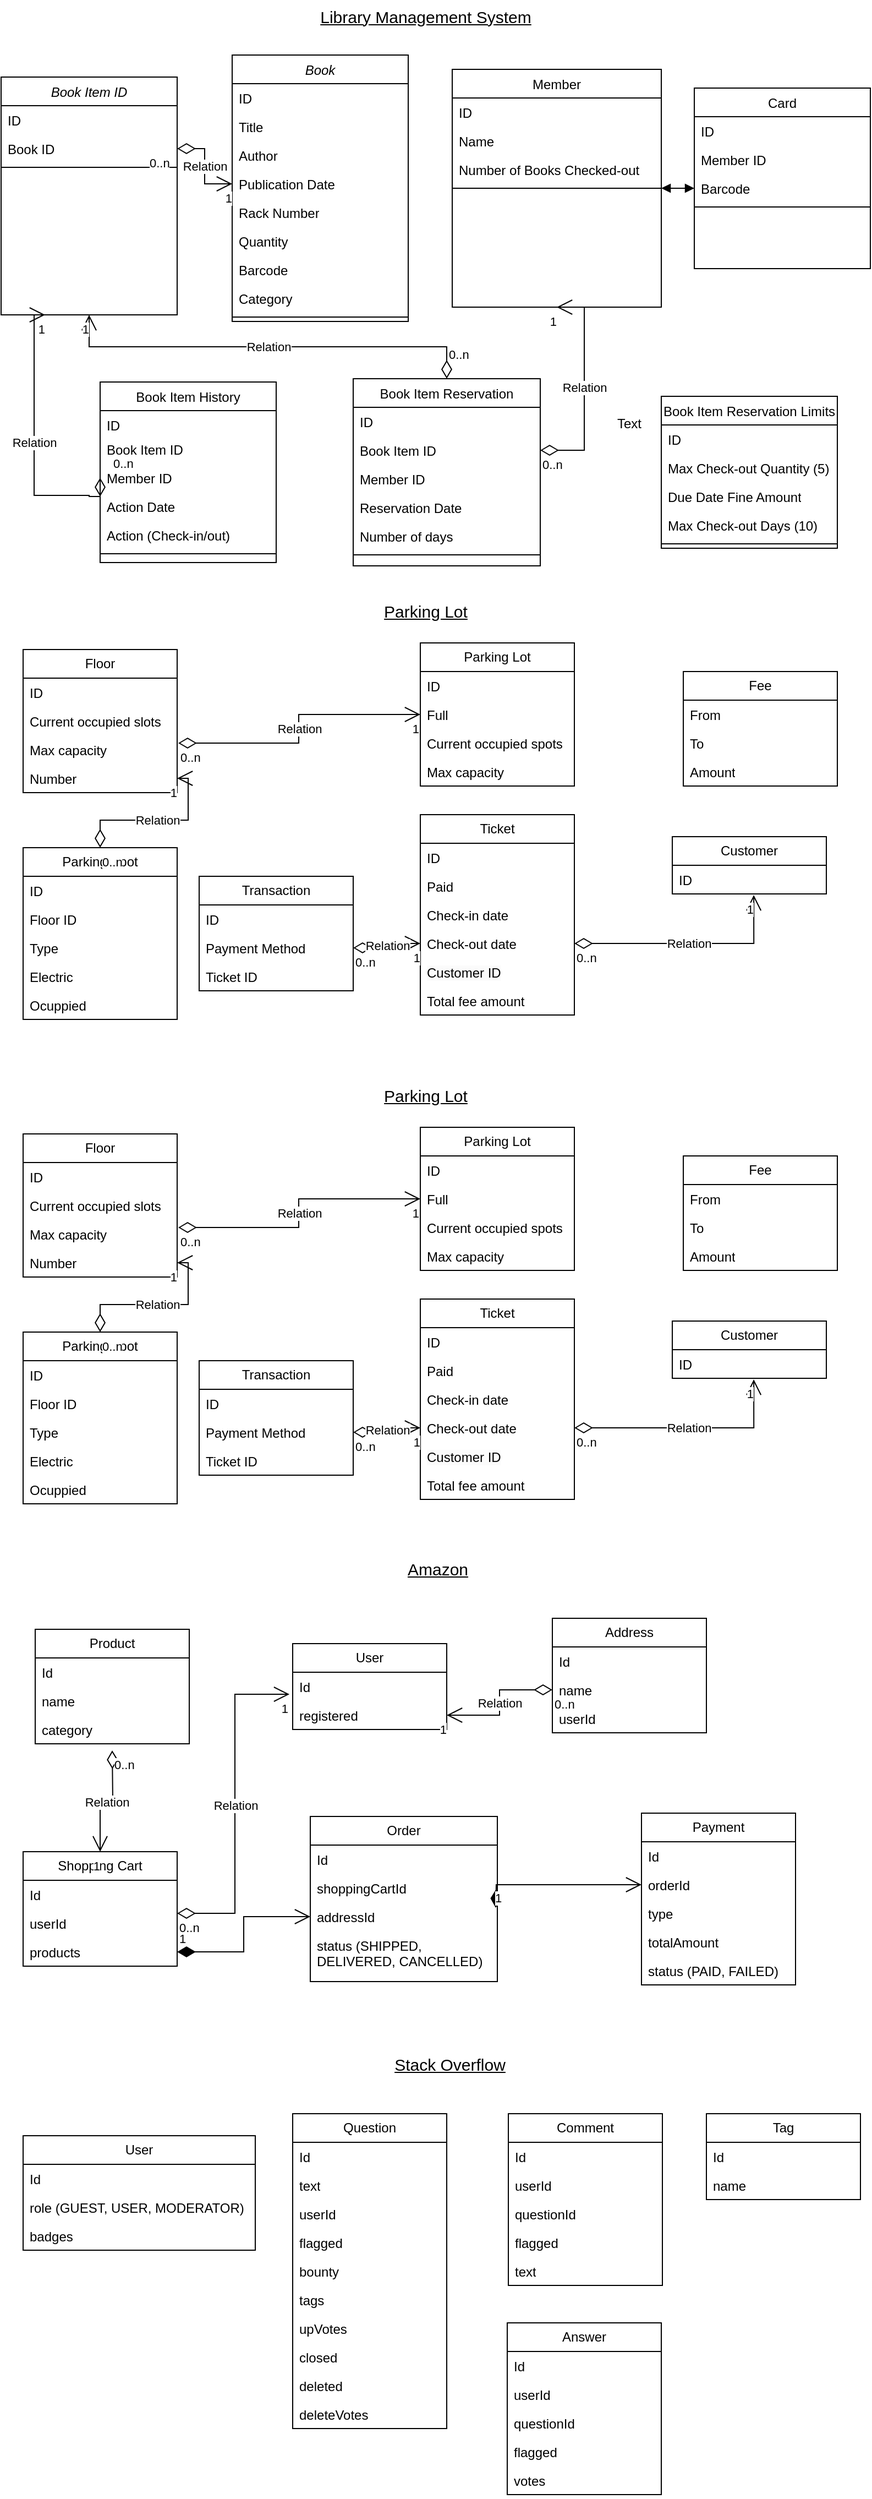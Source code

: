 <mxfile version="22.0.8" type="github">
  <diagram id="C5RBs43oDa-KdzZeNtuy" name="oop2024">
    <mxGraphModel dx="1234" dy="1121" grid="1" gridSize="10" guides="1" tooltips="1" connect="1" arrows="1" fold="1" page="1" pageScale="1" pageWidth="827" pageHeight="1169" math="0" shadow="0">
      <root>
        <mxCell id="WIyWlLk6GJQsqaUBKTNV-0" />
        <mxCell id="WIyWlLk6GJQsqaUBKTNV-1" parent="WIyWlLk6GJQsqaUBKTNV-0" />
        <mxCell id="zkfFHV4jXpPFQw0GAbJ--0" value="Book" style="swimlane;fontStyle=2;align=center;verticalAlign=top;childLayout=stackLayout;horizontal=1;startSize=26;horizontalStack=0;resizeParent=1;resizeLast=0;collapsible=1;marginBottom=0;rounded=0;shadow=0;strokeWidth=1;" parent="WIyWlLk6GJQsqaUBKTNV-1" vertex="1">
          <mxGeometry x="229" y="70" width="160" height="242" as="geometry">
            <mxRectangle x="220" y="120" width="160" height="26" as="alternateBounds" />
          </mxGeometry>
        </mxCell>
        <mxCell id="zkfFHV4jXpPFQw0GAbJ--1" value="ID" style="text;align=left;verticalAlign=top;spacingLeft=4;spacingRight=4;overflow=hidden;rotatable=0;points=[[0,0.5],[1,0.5]];portConstraint=eastwest;" parent="zkfFHV4jXpPFQw0GAbJ--0" vertex="1">
          <mxGeometry y="26" width="160" height="26" as="geometry" />
        </mxCell>
        <mxCell id="zkfFHV4jXpPFQw0GAbJ--2" value="Title" style="text;align=left;verticalAlign=top;spacingLeft=4;spacingRight=4;overflow=hidden;rotatable=0;points=[[0,0.5],[1,0.5]];portConstraint=eastwest;rounded=0;shadow=0;html=0;" parent="zkfFHV4jXpPFQw0GAbJ--0" vertex="1">
          <mxGeometry y="52" width="160" height="26" as="geometry" />
        </mxCell>
        <mxCell id="zkfFHV4jXpPFQw0GAbJ--3" value="Author" style="text;align=left;verticalAlign=top;spacingLeft=4;spacingRight=4;overflow=hidden;rotatable=0;points=[[0,0.5],[1,0.5]];portConstraint=eastwest;rounded=0;shadow=0;html=0;" parent="zkfFHV4jXpPFQw0GAbJ--0" vertex="1">
          <mxGeometry y="78" width="160" height="26" as="geometry" />
        </mxCell>
        <mxCell id="LGSr-dI72gw-elw8Qrqi-5" value="Publication Date" style="text;strokeColor=none;fillColor=none;align=left;verticalAlign=top;spacingLeft=4;spacingRight=4;overflow=hidden;rotatable=0;points=[[0,0.5],[1,0.5]];portConstraint=eastwest;whiteSpace=wrap;html=1;" vertex="1" parent="zkfFHV4jXpPFQw0GAbJ--0">
          <mxGeometry y="104" width="160" height="26" as="geometry" />
        </mxCell>
        <mxCell id="LGSr-dI72gw-elw8Qrqi-6" value="Rack Number" style="text;strokeColor=none;fillColor=none;align=left;verticalAlign=top;spacingLeft=4;spacingRight=4;overflow=hidden;rotatable=0;points=[[0,0.5],[1,0.5]];portConstraint=eastwest;whiteSpace=wrap;html=1;" vertex="1" parent="zkfFHV4jXpPFQw0GAbJ--0">
          <mxGeometry y="130" width="160" height="26" as="geometry" />
        </mxCell>
        <mxCell id="LGSr-dI72gw-elw8Qrqi-38" value="Quantity" style="text;strokeColor=none;fillColor=none;align=left;verticalAlign=top;spacingLeft=4;spacingRight=4;overflow=hidden;rotatable=0;points=[[0,0.5],[1,0.5]];portConstraint=eastwest;whiteSpace=wrap;html=1;" vertex="1" parent="zkfFHV4jXpPFQw0GAbJ--0">
          <mxGeometry y="156" width="160" height="26" as="geometry" />
        </mxCell>
        <mxCell id="LGSr-dI72gw-elw8Qrqi-47" value="Barcode" style="text;strokeColor=none;fillColor=none;align=left;verticalAlign=top;spacingLeft=4;spacingRight=4;overflow=hidden;rotatable=0;points=[[0,0.5],[1,0.5]];portConstraint=eastwest;whiteSpace=wrap;html=1;" vertex="1" parent="zkfFHV4jXpPFQw0GAbJ--0">
          <mxGeometry y="182" width="160" height="26" as="geometry" />
        </mxCell>
        <mxCell id="LGSr-dI72gw-elw8Qrqi-4" value="Category" style="text;strokeColor=none;fillColor=none;align=left;verticalAlign=top;spacingLeft=4;spacingRight=4;overflow=hidden;rotatable=0;points=[[0,0.5],[1,0.5]];portConstraint=eastwest;whiteSpace=wrap;html=1;" vertex="1" parent="zkfFHV4jXpPFQw0GAbJ--0">
          <mxGeometry y="208" width="160" height="26" as="geometry" />
        </mxCell>
        <mxCell id="zkfFHV4jXpPFQw0GAbJ--4" value="" style="line;html=1;strokeWidth=1;align=left;verticalAlign=middle;spacingTop=-1;spacingLeft=3;spacingRight=3;rotatable=0;labelPosition=right;points=[];portConstraint=eastwest;" parent="zkfFHV4jXpPFQw0GAbJ--0" vertex="1">
          <mxGeometry y="234" width="160" height="8" as="geometry" />
        </mxCell>
        <mxCell id="zkfFHV4jXpPFQw0GAbJ--13" value="Book Item Reservation" style="swimlane;fontStyle=0;align=center;verticalAlign=top;childLayout=stackLayout;horizontal=1;startSize=26;horizontalStack=0;resizeParent=1;resizeLast=0;collapsible=1;marginBottom=0;rounded=0;shadow=0;strokeWidth=1;" parent="WIyWlLk6GJQsqaUBKTNV-1" vertex="1">
          <mxGeometry x="339" y="364" width="170" height="170" as="geometry">
            <mxRectangle x="340" y="380" width="170" height="26" as="alternateBounds" />
          </mxGeometry>
        </mxCell>
        <mxCell id="zkfFHV4jXpPFQw0GAbJ--14" value="ID&#xa;" style="text;align=left;verticalAlign=top;spacingLeft=4;spacingRight=4;overflow=hidden;rotatable=0;points=[[0,0.5],[1,0.5]];portConstraint=eastwest;" parent="zkfFHV4jXpPFQw0GAbJ--13" vertex="1">
          <mxGeometry y="26" width="170" height="26" as="geometry" />
        </mxCell>
        <mxCell id="LGSr-dI72gw-elw8Qrqi-36" value="Book Item ID&lt;br&gt;" style="text;strokeColor=none;fillColor=none;align=left;verticalAlign=top;spacingLeft=4;spacingRight=4;overflow=hidden;rotatable=0;points=[[0,0.5],[1,0.5]];portConstraint=eastwest;whiteSpace=wrap;html=1;" vertex="1" parent="zkfFHV4jXpPFQw0GAbJ--13">
          <mxGeometry y="52" width="170" height="26" as="geometry" />
        </mxCell>
        <mxCell id="LGSr-dI72gw-elw8Qrqi-35" value="Member ID" style="text;strokeColor=none;fillColor=none;align=left;verticalAlign=top;spacingLeft=4;spacingRight=4;overflow=hidden;rotatable=0;points=[[0,0.5],[1,0.5]];portConstraint=eastwest;whiteSpace=wrap;html=1;" vertex="1" parent="zkfFHV4jXpPFQw0GAbJ--13">
          <mxGeometry y="78" width="170" height="26" as="geometry" />
        </mxCell>
        <mxCell id="LGSr-dI72gw-elw8Qrqi-73" value="Reservation Date" style="text;strokeColor=none;fillColor=none;align=left;verticalAlign=top;spacingLeft=4;spacingRight=4;overflow=hidden;rotatable=0;points=[[0,0.5],[1,0.5]];portConstraint=eastwest;whiteSpace=wrap;html=1;" vertex="1" parent="zkfFHV4jXpPFQw0GAbJ--13">
          <mxGeometry y="104" width="170" height="26" as="geometry" />
        </mxCell>
        <mxCell id="LGSr-dI72gw-elw8Qrqi-37" value="Number of days" style="text;strokeColor=none;fillColor=none;align=left;verticalAlign=top;spacingLeft=4;spacingRight=4;overflow=hidden;rotatable=0;points=[[0,0.5],[1,0.5]];portConstraint=eastwest;whiteSpace=wrap;html=1;" vertex="1" parent="zkfFHV4jXpPFQw0GAbJ--13">
          <mxGeometry y="130" width="170" height="26" as="geometry" />
        </mxCell>
        <mxCell id="zkfFHV4jXpPFQw0GAbJ--15" value="" style="line;html=1;strokeWidth=1;align=left;verticalAlign=middle;spacingTop=-1;spacingLeft=3;spacingRight=3;rotatable=0;labelPosition=right;points=[];portConstraint=eastwest;" parent="zkfFHV4jXpPFQw0GAbJ--13" vertex="1">
          <mxGeometry y="156" width="170" height="8" as="geometry" />
        </mxCell>
        <mxCell id="zkfFHV4jXpPFQw0GAbJ--17" value="Member" style="swimlane;fontStyle=0;align=center;verticalAlign=top;childLayout=stackLayout;horizontal=1;startSize=26;horizontalStack=0;resizeParent=1;resizeLast=0;collapsible=1;marginBottom=0;rounded=0;shadow=0;strokeWidth=1;" parent="WIyWlLk6GJQsqaUBKTNV-1" vertex="1">
          <mxGeometry x="429" y="83" width="190" height="216" as="geometry">
            <mxRectangle x="550" y="140" width="160" height="26" as="alternateBounds" />
          </mxGeometry>
        </mxCell>
        <mxCell id="zkfFHV4jXpPFQw0GAbJ--18" value="ID" style="text;align=left;verticalAlign=top;spacingLeft=4;spacingRight=4;overflow=hidden;rotatable=0;points=[[0,0.5],[1,0.5]];portConstraint=eastwest;" parent="zkfFHV4jXpPFQw0GAbJ--17" vertex="1">
          <mxGeometry y="26" width="190" height="26" as="geometry" />
        </mxCell>
        <mxCell id="zkfFHV4jXpPFQw0GAbJ--19" value="Name" style="text;align=left;verticalAlign=top;spacingLeft=4;spacingRight=4;overflow=hidden;rotatable=0;points=[[0,0.5],[1,0.5]];portConstraint=eastwest;rounded=0;shadow=0;html=0;" parent="zkfFHV4jXpPFQw0GAbJ--17" vertex="1">
          <mxGeometry y="52" width="190" height="26" as="geometry" />
        </mxCell>
        <mxCell id="LGSr-dI72gw-elw8Qrqi-15" value="Number of Books Checked-out" style="text;strokeColor=none;fillColor=none;align=left;verticalAlign=top;spacingLeft=4;spacingRight=4;overflow=hidden;rotatable=0;points=[[0,0.5],[1,0.5]];portConstraint=eastwest;whiteSpace=wrap;html=1;" vertex="1" parent="zkfFHV4jXpPFQw0GAbJ--17">
          <mxGeometry y="78" width="190" height="26" as="geometry" />
        </mxCell>
        <mxCell id="zkfFHV4jXpPFQw0GAbJ--23" value="" style="line;html=1;strokeWidth=1;align=left;verticalAlign=middle;spacingTop=-1;spacingLeft=3;spacingRight=3;rotatable=0;labelPosition=right;points=[];portConstraint=eastwest;" parent="zkfFHV4jXpPFQw0GAbJ--17" vertex="1">
          <mxGeometry y="104" width="190" height="8" as="geometry" />
        </mxCell>
        <mxCell id="LGSr-dI72gw-elw8Qrqi-9" value="Book Item History" style="swimlane;fontStyle=0;align=center;verticalAlign=top;childLayout=stackLayout;horizontal=1;startSize=26;horizontalStack=0;resizeParent=1;resizeLast=0;collapsible=1;marginBottom=0;rounded=0;shadow=0;strokeWidth=1;" vertex="1" parent="WIyWlLk6GJQsqaUBKTNV-1">
          <mxGeometry x="109" y="367" width="160" height="164" as="geometry">
            <mxRectangle x="340" y="380" width="170" height="26" as="alternateBounds" />
          </mxGeometry>
        </mxCell>
        <mxCell id="LGSr-dI72gw-elw8Qrqi-10" value="ID" style="text;align=left;verticalAlign=top;spacingLeft=4;spacingRight=4;overflow=hidden;rotatable=0;points=[[0,0.5],[1,0.5]];portConstraint=eastwest;" vertex="1" parent="LGSr-dI72gw-elw8Qrqi-9">
          <mxGeometry y="26" width="160" height="22" as="geometry" />
        </mxCell>
        <mxCell id="LGSr-dI72gw-elw8Qrqi-32" value="Book Item ID" style="text;strokeColor=none;fillColor=none;align=left;verticalAlign=top;spacingLeft=4;spacingRight=4;overflow=hidden;rotatable=0;points=[[0,0.5],[1,0.5]];portConstraint=eastwest;whiteSpace=wrap;html=1;" vertex="1" parent="LGSr-dI72gw-elw8Qrqi-9">
          <mxGeometry y="48" width="160" height="26" as="geometry" />
        </mxCell>
        <mxCell id="LGSr-dI72gw-elw8Qrqi-13" value="Member ID" style="text;strokeColor=none;fillColor=none;align=left;verticalAlign=top;spacingLeft=4;spacingRight=4;overflow=hidden;rotatable=0;points=[[0,0.5],[1,0.5]];portConstraint=eastwest;whiteSpace=wrap;html=1;" vertex="1" parent="LGSr-dI72gw-elw8Qrqi-9">
          <mxGeometry y="74" width="160" height="26" as="geometry" />
        </mxCell>
        <mxCell id="LGSr-dI72gw-elw8Qrqi-72" value="Action Date" style="text;strokeColor=none;fillColor=none;align=left;verticalAlign=top;spacingLeft=4;spacingRight=4;overflow=hidden;rotatable=0;points=[[0,0.5],[1,0.5]];portConstraint=eastwest;whiteSpace=wrap;html=1;" vertex="1" parent="LGSr-dI72gw-elw8Qrqi-9">
          <mxGeometry y="100" width="160" height="26" as="geometry" />
        </mxCell>
        <mxCell id="LGSr-dI72gw-elw8Qrqi-12" value="Action (Check-in/out)" style="text;strokeColor=none;fillColor=none;align=left;verticalAlign=top;spacingLeft=4;spacingRight=4;overflow=hidden;rotatable=0;points=[[0,0.5],[1,0.5]];portConstraint=eastwest;whiteSpace=wrap;html=1;" vertex="1" parent="LGSr-dI72gw-elw8Qrqi-9">
          <mxGeometry y="126" width="160" height="26" as="geometry" />
        </mxCell>
        <mxCell id="LGSr-dI72gw-elw8Qrqi-11" value="" style="line;html=1;strokeWidth=1;align=left;verticalAlign=middle;spacingTop=-1;spacingLeft=3;spacingRight=3;rotatable=0;labelPosition=right;points=[];portConstraint=eastwest;" vertex="1" parent="LGSr-dI72gw-elw8Qrqi-9">
          <mxGeometry y="152" width="160" height="8" as="geometry" />
        </mxCell>
        <mxCell id="LGSr-dI72gw-elw8Qrqi-17" value="Book Item Reservation Limits" style="swimlane;fontStyle=0;align=center;verticalAlign=top;childLayout=stackLayout;horizontal=1;startSize=26;horizontalStack=0;resizeParent=1;resizeLast=0;collapsible=1;marginBottom=0;rounded=0;shadow=0;strokeWidth=1;" vertex="1" parent="WIyWlLk6GJQsqaUBKTNV-1">
          <mxGeometry x="619" y="380" width="160" height="138" as="geometry">
            <mxRectangle x="340" y="380" width="170" height="26" as="alternateBounds" />
          </mxGeometry>
        </mxCell>
        <mxCell id="LGSr-dI72gw-elw8Qrqi-18" value="ID" style="text;align=left;verticalAlign=top;spacingLeft=4;spacingRight=4;overflow=hidden;rotatable=0;points=[[0,0.5],[1,0.5]];portConstraint=eastwest;" vertex="1" parent="LGSr-dI72gw-elw8Qrqi-17">
          <mxGeometry y="26" width="160" height="26" as="geometry" />
        </mxCell>
        <mxCell id="LGSr-dI72gw-elw8Qrqi-19" value="Max Check-out Quantity (5)" style="text;strokeColor=none;fillColor=none;align=left;verticalAlign=top;spacingLeft=4;spacingRight=4;overflow=hidden;rotatable=0;points=[[0,0.5],[1,0.5]];portConstraint=eastwest;whiteSpace=wrap;html=1;" vertex="1" parent="LGSr-dI72gw-elw8Qrqi-17">
          <mxGeometry y="52" width="160" height="26" as="geometry" />
        </mxCell>
        <mxCell id="LGSr-dI72gw-elw8Qrqi-34" value="Due Date Fine Amount" style="text;strokeColor=none;fillColor=none;align=left;verticalAlign=top;spacingLeft=4;spacingRight=4;overflow=hidden;rotatable=0;points=[[0,0.5],[1,0.5]];portConstraint=eastwest;whiteSpace=wrap;html=1;" vertex="1" parent="LGSr-dI72gw-elw8Qrqi-17">
          <mxGeometry y="78" width="160" height="26" as="geometry" />
        </mxCell>
        <mxCell id="LGSr-dI72gw-elw8Qrqi-20" value="Max Check-out Days (10)" style="text;strokeColor=none;fillColor=none;align=left;verticalAlign=top;spacingLeft=4;spacingRight=4;overflow=hidden;rotatable=0;points=[[0,0.5],[1,0.5]];portConstraint=eastwest;whiteSpace=wrap;html=1;" vertex="1" parent="LGSr-dI72gw-elw8Qrqi-17">
          <mxGeometry y="104" width="160" height="26" as="geometry" />
        </mxCell>
        <mxCell id="LGSr-dI72gw-elw8Qrqi-22" value="" style="line;html=1;strokeWidth=1;align=left;verticalAlign=middle;spacingTop=-1;spacingLeft=3;spacingRight=3;rotatable=0;labelPosition=right;points=[];portConstraint=eastwest;" vertex="1" parent="LGSr-dI72gw-elw8Qrqi-17">
          <mxGeometry y="130" width="160" height="8" as="geometry" />
        </mxCell>
        <mxCell id="LGSr-dI72gw-elw8Qrqi-23" value="Book Item ID" style="swimlane;fontStyle=2;align=center;verticalAlign=top;childLayout=stackLayout;horizontal=1;startSize=26;horizontalStack=0;resizeParent=1;resizeLast=0;collapsible=1;marginBottom=0;rounded=0;shadow=0;strokeWidth=1;" vertex="1" parent="WIyWlLk6GJQsqaUBKTNV-1">
          <mxGeometry x="19" y="90" width="160" height="216" as="geometry">
            <mxRectangle x="220" y="120" width="160" height="26" as="alternateBounds" />
          </mxGeometry>
        </mxCell>
        <mxCell id="LGSr-dI72gw-elw8Qrqi-24" value="ID" style="text;align=left;verticalAlign=top;spacingLeft=4;spacingRight=4;overflow=hidden;rotatable=0;points=[[0,0.5],[1,0.5]];portConstraint=eastwest;" vertex="1" parent="LGSr-dI72gw-elw8Qrqi-23">
          <mxGeometry y="26" width="160" height="26" as="geometry" />
        </mxCell>
        <mxCell id="LGSr-dI72gw-elw8Qrqi-25" value="Book ID" style="text;align=left;verticalAlign=top;spacingLeft=4;spacingRight=4;overflow=hidden;rotatable=0;points=[[0,0.5],[1,0.5]];portConstraint=eastwest;rounded=0;shadow=0;html=0;" vertex="1" parent="LGSr-dI72gw-elw8Qrqi-23">
          <mxGeometry y="52" width="160" height="26" as="geometry" />
        </mxCell>
        <mxCell id="LGSr-dI72gw-elw8Qrqi-30" value="" style="line;html=1;strokeWidth=1;align=left;verticalAlign=middle;spacingTop=-1;spacingLeft=3;spacingRight=3;rotatable=0;labelPosition=right;points=[];portConstraint=eastwest;" vertex="1" parent="LGSr-dI72gw-elw8Qrqi-23">
          <mxGeometry y="78" width="160" height="8" as="geometry" />
        </mxCell>
        <mxCell id="LGSr-dI72gw-elw8Qrqi-40" value="Card" style="swimlane;fontStyle=0;align=center;verticalAlign=top;childLayout=stackLayout;horizontal=1;startSize=26;horizontalStack=0;resizeParent=1;resizeLast=0;collapsible=1;marginBottom=0;rounded=0;shadow=0;strokeWidth=1;" vertex="1" parent="WIyWlLk6GJQsqaUBKTNV-1">
          <mxGeometry x="649" y="100" width="160" height="164" as="geometry">
            <mxRectangle x="130" y="380" width="160" height="26" as="alternateBounds" />
          </mxGeometry>
        </mxCell>
        <mxCell id="LGSr-dI72gw-elw8Qrqi-41" value="ID" style="text;align=left;verticalAlign=top;spacingLeft=4;spacingRight=4;overflow=hidden;rotatable=0;points=[[0,0.5],[1,0.5]];portConstraint=eastwest;" vertex="1" parent="LGSr-dI72gw-elw8Qrqi-40">
          <mxGeometry y="26" width="160" height="26" as="geometry" />
        </mxCell>
        <mxCell id="LGSr-dI72gw-elw8Qrqi-42" value="Member ID" style="text;align=left;verticalAlign=top;spacingLeft=4;spacingRight=4;overflow=hidden;rotatable=0;points=[[0,0.5],[1,0.5]];portConstraint=eastwest;rounded=0;shadow=0;html=0;" vertex="1" parent="LGSr-dI72gw-elw8Qrqi-40">
          <mxGeometry y="52" width="160" height="26" as="geometry" />
        </mxCell>
        <mxCell id="LGSr-dI72gw-elw8Qrqi-46" value="Barcode" style="text;strokeColor=none;fillColor=none;align=left;verticalAlign=top;spacingLeft=4;spacingRight=4;overflow=hidden;rotatable=0;points=[[0,0.5],[1,0.5]];portConstraint=eastwest;whiteSpace=wrap;html=1;" vertex="1" parent="LGSr-dI72gw-elw8Qrqi-40">
          <mxGeometry y="78" width="160" height="26" as="geometry" />
        </mxCell>
        <mxCell id="LGSr-dI72gw-elw8Qrqi-43" value="" style="line;html=1;strokeWidth=1;align=left;verticalAlign=middle;spacingTop=-1;spacingLeft=3;spacingRight=3;rotatable=0;labelPosition=right;points=[];portConstraint=eastwest;" vertex="1" parent="LGSr-dI72gw-elw8Qrqi-40">
          <mxGeometry y="104" width="160" height="8" as="geometry" />
        </mxCell>
        <mxCell id="LGSr-dI72gw-elw8Qrqi-61" value="Relation" style="endArrow=open;html=1;endSize=12;startArrow=diamondThin;startSize=14;startFill=0;edgeStyle=orthogonalEdgeStyle;rounded=0;exitX=1;exitY=0.5;exitDx=0;exitDy=0;entryX=0;entryY=0.5;entryDx=0;entryDy=0;" edge="1" parent="WIyWlLk6GJQsqaUBKTNV-1" source="LGSr-dI72gw-elw8Qrqi-25" target="LGSr-dI72gw-elw8Qrqi-5">
          <mxGeometry relative="1" as="geometry">
            <mxPoint x="199" y="201" as="sourcePoint" />
            <mxPoint x="429" y="180" as="targetPoint" />
          </mxGeometry>
        </mxCell>
        <mxCell id="LGSr-dI72gw-elw8Qrqi-62" value="0..n" style="edgeLabel;resizable=0;html=1;align=left;verticalAlign=top;" connectable="0" vertex="1" parent="LGSr-dI72gw-elw8Qrqi-61">
          <mxGeometry x="-1" relative="1" as="geometry">
            <mxPoint x="-27" as="offset" />
          </mxGeometry>
        </mxCell>
        <mxCell id="LGSr-dI72gw-elw8Qrqi-63" value="1" style="edgeLabel;resizable=0;html=1;align=right;verticalAlign=top;" connectable="0" vertex="1" parent="LGSr-dI72gw-elw8Qrqi-61">
          <mxGeometry x="1" relative="1" as="geometry" />
        </mxCell>
        <mxCell id="LGSr-dI72gw-elw8Qrqi-64" value="" style="endArrow=block;startArrow=block;endFill=1;startFill=1;html=1;rounded=0;entryX=1;entryY=0.5;entryDx=0;entryDy=0;exitX=0;exitY=0.5;exitDx=0;exitDy=0;" edge="1" parent="WIyWlLk6GJQsqaUBKTNV-1" source="LGSr-dI72gw-elw8Qrqi-46" target="zkfFHV4jXpPFQw0GAbJ--17">
          <mxGeometry width="160" relative="1" as="geometry">
            <mxPoint x="717" y="10" as="sourcePoint" />
            <mxPoint x="839" y="-20" as="targetPoint" />
          </mxGeometry>
        </mxCell>
        <mxCell id="LGSr-dI72gw-elw8Qrqi-66" value="Relation" style="endArrow=open;html=1;endSize=12;startArrow=diamondThin;startSize=14;startFill=0;edgeStyle=orthogonalEdgeStyle;rounded=0;exitX=0.5;exitY=0;exitDx=0;exitDy=0;entryX=0.5;entryY=1;entryDx=0;entryDy=0;" edge="1" parent="WIyWlLk6GJQsqaUBKTNV-1" source="zkfFHV4jXpPFQw0GAbJ--13" target="LGSr-dI72gw-elw8Qrqi-23">
          <mxGeometry relative="1" as="geometry">
            <mxPoint x="369" y="370" as="sourcePoint" />
            <mxPoint x="529" y="370" as="targetPoint" />
          </mxGeometry>
        </mxCell>
        <mxCell id="LGSr-dI72gw-elw8Qrqi-67" value="0..n" style="edgeLabel;resizable=0;html=1;align=left;verticalAlign=top;" connectable="0" vertex="1" parent="LGSr-dI72gw-elw8Qrqi-66">
          <mxGeometry x="-1" relative="1" as="geometry">
            <mxPoint y="-35" as="offset" />
          </mxGeometry>
        </mxCell>
        <mxCell id="LGSr-dI72gw-elw8Qrqi-68" value="1" style="edgeLabel;resizable=0;html=1;align=right;verticalAlign=top;" connectable="0" vertex="1" parent="LGSr-dI72gw-elw8Qrqi-66">
          <mxGeometry x="1" relative="1" as="geometry" />
        </mxCell>
        <mxCell id="LGSr-dI72gw-elw8Qrqi-69" value="Relation" style="endArrow=open;html=1;endSize=12;startArrow=diamondThin;startSize=14;startFill=0;edgeStyle=orthogonalEdgeStyle;rounded=0;entryX=0.5;entryY=1;entryDx=0;entryDy=0;exitX=1;exitY=0.5;exitDx=0;exitDy=0;" edge="1" parent="WIyWlLk6GJQsqaUBKTNV-1" source="LGSr-dI72gw-elw8Qrqi-36" target="zkfFHV4jXpPFQw0GAbJ--17">
          <mxGeometry relative="1" as="geometry">
            <mxPoint x="369" y="370" as="sourcePoint" />
            <mxPoint x="529" y="370" as="targetPoint" />
            <Array as="points">
              <mxPoint x="549" y="429" />
              <mxPoint x="549" y="299" />
            </Array>
          </mxGeometry>
        </mxCell>
        <mxCell id="LGSr-dI72gw-elw8Qrqi-70" value="0..n" style="edgeLabel;resizable=0;html=1;align=left;verticalAlign=top;" connectable="0" vertex="1" parent="LGSr-dI72gw-elw8Qrqi-69">
          <mxGeometry x="-1" relative="1" as="geometry" />
        </mxCell>
        <mxCell id="LGSr-dI72gw-elw8Qrqi-71" value="1" style="edgeLabel;resizable=0;html=1;align=right;verticalAlign=top;" connectable="0" vertex="1" parent="LGSr-dI72gw-elw8Qrqi-69">
          <mxGeometry x="1" relative="1" as="geometry" />
        </mxCell>
        <mxCell id="LGSr-dI72gw-elw8Qrqi-74" value="Relation" style="endArrow=open;html=1;endSize=12;startArrow=diamondThin;startSize=14;startFill=0;edgeStyle=orthogonalEdgeStyle;rounded=0;entryX=0.25;entryY=1;entryDx=0;entryDy=0;exitX=0;exitY=0.5;exitDx=0;exitDy=0;" edge="1" parent="WIyWlLk6GJQsqaUBKTNV-1" source="LGSr-dI72gw-elw8Qrqi-13" target="LGSr-dI72gw-elw8Qrqi-23">
          <mxGeometry relative="1" as="geometry">
            <mxPoint x="99" y="430" as="sourcePoint" />
            <mxPoint x="259" y="430" as="targetPoint" />
            <Array as="points">
              <mxPoint x="99" y="471" />
              <mxPoint x="99" y="470" />
              <mxPoint x="49" y="470" />
            </Array>
          </mxGeometry>
        </mxCell>
        <mxCell id="LGSr-dI72gw-elw8Qrqi-75" value="0..n" style="edgeLabel;resizable=0;html=1;align=left;verticalAlign=top;" connectable="0" vertex="1" parent="LGSr-dI72gw-elw8Qrqi-74">
          <mxGeometry x="-1" relative="1" as="geometry">
            <mxPoint x="10" y="-26" as="offset" />
          </mxGeometry>
        </mxCell>
        <mxCell id="LGSr-dI72gw-elw8Qrqi-76" value="1" style="edgeLabel;resizable=0;html=1;align=right;verticalAlign=top;" connectable="0" vertex="1" parent="LGSr-dI72gw-elw8Qrqi-74">
          <mxGeometry x="1" relative="1" as="geometry" />
        </mxCell>
        <mxCell id="LGSr-dI72gw-elw8Qrqi-77" value="Text" style="text;html=1;strokeColor=none;fillColor=none;align=center;verticalAlign=middle;whiteSpace=wrap;rounded=0;" vertex="1" parent="WIyWlLk6GJQsqaUBKTNV-1">
          <mxGeometry x="560" y="390" width="60" height="30" as="geometry" />
        </mxCell>
        <mxCell id="LGSr-dI72gw-elw8Qrqi-78" value="Library Management System" style="text;html=1;strokeColor=none;fillColor=none;align=center;verticalAlign=middle;whiteSpace=wrap;rounded=0;fontSize=15;fontStyle=4" vertex="1" parent="WIyWlLk6GJQsqaUBKTNV-1">
          <mxGeometry x="220" y="20" width="370" height="30" as="geometry" />
        </mxCell>
        <mxCell id="LGSr-dI72gw-elw8Qrqi-81" value="Parking Lot" style="text;html=1;strokeColor=none;fillColor=none;align=center;verticalAlign=middle;whiteSpace=wrap;rounded=0;fontSize=15;fontStyle=4" vertex="1" parent="WIyWlLk6GJQsqaUBKTNV-1">
          <mxGeometry x="220" y="560" width="370" height="30" as="geometry" />
        </mxCell>
        <mxCell id="LGSr-dI72gw-elw8Qrqi-82" value="Floor" style="swimlane;fontStyle=0;childLayout=stackLayout;horizontal=1;startSize=26;fillColor=none;horizontalStack=0;resizeParent=1;resizeParentMax=0;resizeLast=0;collapsible=1;marginBottom=0;whiteSpace=wrap;html=1;" vertex="1" parent="WIyWlLk6GJQsqaUBKTNV-1">
          <mxGeometry x="39" y="610" width="140" height="130" as="geometry" />
        </mxCell>
        <mxCell id="LGSr-dI72gw-elw8Qrqi-83" value="ID" style="text;strokeColor=none;fillColor=none;align=left;verticalAlign=top;spacingLeft=4;spacingRight=4;overflow=hidden;rotatable=0;points=[[0,0.5],[1,0.5]];portConstraint=eastwest;whiteSpace=wrap;html=1;" vertex="1" parent="LGSr-dI72gw-elw8Qrqi-82">
          <mxGeometry y="26" width="140" height="26" as="geometry" />
        </mxCell>
        <mxCell id="LGSr-dI72gw-elw8Qrqi-123" value="Current occupied slots" style="text;strokeColor=none;fillColor=none;align=left;verticalAlign=top;spacingLeft=4;spacingRight=4;overflow=hidden;rotatable=0;points=[[0,0.5],[1,0.5]];portConstraint=eastwest;whiteSpace=wrap;html=1;" vertex="1" parent="LGSr-dI72gw-elw8Qrqi-82">
          <mxGeometry y="52" width="140" height="26" as="geometry" />
        </mxCell>
        <mxCell id="LGSr-dI72gw-elw8Qrqi-124" value="Max capacity" style="text;strokeColor=none;fillColor=none;align=left;verticalAlign=top;spacingLeft=4;spacingRight=4;overflow=hidden;rotatable=0;points=[[0,0.5],[1,0.5]];portConstraint=eastwest;whiteSpace=wrap;html=1;" vertex="1" parent="LGSr-dI72gw-elw8Qrqi-82">
          <mxGeometry y="78" width="140" height="26" as="geometry" />
        </mxCell>
        <mxCell id="LGSr-dI72gw-elw8Qrqi-84" value="Number" style="text;strokeColor=none;fillColor=none;align=left;verticalAlign=top;spacingLeft=4;spacingRight=4;overflow=hidden;rotatable=0;points=[[0,0.5],[1,0.5]];portConstraint=eastwest;whiteSpace=wrap;html=1;" vertex="1" parent="LGSr-dI72gw-elw8Qrqi-82">
          <mxGeometry y="104" width="140" height="26" as="geometry" />
        </mxCell>
        <mxCell id="LGSr-dI72gw-elw8Qrqi-86" value="Parking Lot" style="swimlane;fontStyle=0;childLayout=stackLayout;horizontal=1;startSize=26;fillColor=none;horizontalStack=0;resizeParent=1;resizeParentMax=0;resizeLast=0;collapsible=1;marginBottom=0;whiteSpace=wrap;html=1;" vertex="1" parent="WIyWlLk6GJQsqaUBKTNV-1">
          <mxGeometry x="400" y="604" width="140" height="130" as="geometry" />
        </mxCell>
        <mxCell id="LGSr-dI72gw-elw8Qrqi-87" value="ID" style="text;strokeColor=none;fillColor=none;align=left;verticalAlign=top;spacingLeft=4;spacingRight=4;overflow=hidden;rotatable=0;points=[[0,0.5],[1,0.5]];portConstraint=eastwest;whiteSpace=wrap;html=1;" vertex="1" parent="LGSr-dI72gw-elw8Qrqi-86">
          <mxGeometry y="26" width="140" height="26" as="geometry" />
        </mxCell>
        <mxCell id="LGSr-dI72gw-elw8Qrqi-115" value="Full" style="text;strokeColor=none;fillColor=none;align=left;verticalAlign=top;spacingLeft=4;spacingRight=4;overflow=hidden;rotatable=0;points=[[0,0.5],[1,0.5]];portConstraint=eastwest;whiteSpace=wrap;html=1;" vertex="1" parent="LGSr-dI72gw-elw8Qrqi-86">
          <mxGeometry y="52" width="140" height="26" as="geometry" />
        </mxCell>
        <mxCell id="LGSr-dI72gw-elw8Qrqi-116" value="Current occupied spots" style="text;strokeColor=none;fillColor=none;align=left;verticalAlign=top;spacingLeft=4;spacingRight=4;overflow=hidden;rotatable=0;points=[[0,0.5],[1,0.5]];portConstraint=eastwest;whiteSpace=wrap;html=1;" vertex="1" parent="LGSr-dI72gw-elw8Qrqi-86">
          <mxGeometry y="78" width="140" height="26" as="geometry" />
        </mxCell>
        <mxCell id="LGSr-dI72gw-elw8Qrqi-114" value="Max capacity" style="text;strokeColor=none;fillColor=none;align=left;verticalAlign=top;spacingLeft=4;spacingRight=4;overflow=hidden;rotatable=0;points=[[0,0.5],[1,0.5]];portConstraint=eastwest;whiteSpace=wrap;html=1;" vertex="1" parent="LGSr-dI72gw-elw8Qrqi-86">
          <mxGeometry y="104" width="140" height="26" as="geometry" />
        </mxCell>
        <mxCell id="LGSr-dI72gw-elw8Qrqi-97" value="Customer" style="swimlane;fontStyle=0;childLayout=stackLayout;horizontal=1;startSize=26;fillColor=none;horizontalStack=0;resizeParent=1;resizeParentMax=0;resizeLast=0;collapsible=1;marginBottom=0;whiteSpace=wrap;html=1;" vertex="1" parent="WIyWlLk6GJQsqaUBKTNV-1">
          <mxGeometry x="629" y="780" width="140" height="52" as="geometry" />
        </mxCell>
        <mxCell id="LGSr-dI72gw-elw8Qrqi-98" value="ID" style="text;strokeColor=none;fillColor=none;align=left;verticalAlign=top;spacingLeft=4;spacingRight=4;overflow=hidden;rotatable=0;points=[[0,0.5],[1,0.5]];portConstraint=eastwest;whiteSpace=wrap;html=1;" vertex="1" parent="LGSr-dI72gw-elw8Qrqi-97">
          <mxGeometry y="26" width="140" height="26" as="geometry" />
        </mxCell>
        <mxCell id="LGSr-dI72gw-elw8Qrqi-99" value="Ticket" style="swimlane;fontStyle=0;childLayout=stackLayout;horizontal=1;startSize=26;fillColor=none;horizontalStack=0;resizeParent=1;resizeParentMax=0;resizeLast=0;collapsible=1;marginBottom=0;whiteSpace=wrap;html=1;" vertex="1" parent="WIyWlLk6GJQsqaUBKTNV-1">
          <mxGeometry x="400" y="760" width="140" height="182" as="geometry" />
        </mxCell>
        <mxCell id="LGSr-dI72gw-elw8Qrqi-100" value="ID" style="text;strokeColor=none;fillColor=none;align=left;verticalAlign=top;spacingLeft=4;spacingRight=4;overflow=hidden;rotatable=0;points=[[0,0.5],[1,0.5]];portConstraint=eastwest;whiteSpace=wrap;html=1;" vertex="1" parent="LGSr-dI72gw-elw8Qrqi-99">
          <mxGeometry y="26" width="140" height="26" as="geometry" />
        </mxCell>
        <mxCell id="LGSr-dI72gw-elw8Qrqi-113" value="Paid" style="text;strokeColor=none;fillColor=none;align=left;verticalAlign=top;spacingLeft=4;spacingRight=4;overflow=hidden;rotatable=0;points=[[0,0.5],[1,0.5]];portConstraint=eastwest;whiteSpace=wrap;html=1;" vertex="1" parent="LGSr-dI72gw-elw8Qrqi-99">
          <mxGeometry y="52" width="140" height="26" as="geometry" />
        </mxCell>
        <mxCell id="LGSr-dI72gw-elw8Qrqi-125" value="Check-in date" style="text;strokeColor=none;fillColor=none;align=left;verticalAlign=top;spacingLeft=4;spacingRight=4;overflow=hidden;rotatable=0;points=[[0,0.5],[1,0.5]];portConstraint=eastwest;whiteSpace=wrap;html=1;" vertex="1" parent="LGSr-dI72gw-elw8Qrqi-99">
          <mxGeometry y="78" width="140" height="26" as="geometry" />
        </mxCell>
        <mxCell id="LGSr-dI72gw-elw8Qrqi-126" value="Check-out date" style="text;strokeColor=none;fillColor=none;align=left;verticalAlign=top;spacingLeft=4;spacingRight=4;overflow=hidden;rotatable=0;points=[[0,0.5],[1,0.5]];portConstraint=eastwest;whiteSpace=wrap;html=1;" vertex="1" parent="LGSr-dI72gw-elw8Qrqi-99">
          <mxGeometry y="104" width="140" height="26" as="geometry" />
        </mxCell>
        <mxCell id="LGSr-dI72gw-elw8Qrqi-139" value="&lt;meta charset=&quot;utf-8&quot;&gt;&lt;span style=&quot;color: rgb(0, 0, 0); font-family: Helvetica; font-size: 12px; font-style: normal; font-variant-ligatures: normal; font-variant-caps: normal; font-weight: 400; letter-spacing: normal; orphans: 2; text-align: left; text-indent: 0px; text-transform: none; widows: 2; word-spacing: 0px; -webkit-text-stroke-width: 0px; background-color: rgb(251, 251, 251); text-decoration-thickness: initial; text-decoration-style: initial; text-decoration-color: initial; float: none; display: inline !important;&quot;&gt;Customer ID&lt;/span&gt;" style="text;strokeColor=none;fillColor=none;align=left;verticalAlign=top;spacingLeft=4;spacingRight=4;overflow=hidden;rotatable=0;points=[[0,0.5],[1,0.5]];portConstraint=eastwest;whiteSpace=wrap;html=1;" vertex="1" parent="LGSr-dI72gw-elw8Qrqi-99">
          <mxGeometry y="130" width="140" height="26" as="geometry" />
        </mxCell>
        <mxCell id="LGSr-dI72gw-elw8Qrqi-108" value="Total fee amount" style="text;strokeColor=none;fillColor=none;align=left;verticalAlign=top;spacingLeft=4;spacingRight=4;overflow=hidden;rotatable=0;points=[[0,0.5],[1,0.5]];portConstraint=eastwest;whiteSpace=wrap;html=1;" vertex="1" parent="LGSr-dI72gw-elw8Qrqi-99">
          <mxGeometry y="156" width="140" height="26" as="geometry" />
        </mxCell>
        <mxCell id="LGSr-dI72gw-elw8Qrqi-103" value="Transaction" style="swimlane;fontStyle=0;childLayout=stackLayout;horizontal=1;startSize=26;fillColor=none;horizontalStack=0;resizeParent=1;resizeParentMax=0;resizeLast=0;collapsible=1;marginBottom=0;whiteSpace=wrap;html=1;" vertex="1" parent="WIyWlLk6GJQsqaUBKTNV-1">
          <mxGeometry x="199" y="816" width="140" height="104" as="geometry" />
        </mxCell>
        <mxCell id="LGSr-dI72gw-elw8Qrqi-104" value="ID" style="text;strokeColor=none;fillColor=none;align=left;verticalAlign=top;spacingLeft=4;spacingRight=4;overflow=hidden;rotatable=0;points=[[0,0.5],[1,0.5]];portConstraint=eastwest;whiteSpace=wrap;html=1;" vertex="1" parent="LGSr-dI72gw-elw8Qrqi-103">
          <mxGeometry y="26" width="140" height="26" as="geometry" />
        </mxCell>
        <mxCell id="LGSr-dI72gw-elw8Qrqi-111" value="Payment Method" style="text;strokeColor=none;fillColor=none;align=left;verticalAlign=top;spacingLeft=4;spacingRight=4;overflow=hidden;rotatable=0;points=[[0,0.5],[1,0.5]];portConstraint=eastwest;whiteSpace=wrap;html=1;" vertex="1" parent="LGSr-dI72gw-elw8Qrqi-103">
          <mxGeometry y="52" width="140" height="26" as="geometry" />
        </mxCell>
        <mxCell id="LGSr-dI72gw-elw8Qrqi-106" value="Ticket ID" style="text;strokeColor=none;fillColor=none;align=left;verticalAlign=top;spacingLeft=4;spacingRight=4;overflow=hidden;rotatable=0;points=[[0,0.5],[1,0.5]];portConstraint=eastwest;whiteSpace=wrap;html=1;" vertex="1" parent="LGSr-dI72gw-elw8Qrqi-103">
          <mxGeometry y="78" width="140" height="26" as="geometry" />
        </mxCell>
        <mxCell id="LGSr-dI72gw-elw8Qrqi-117" value="Parking Spot" style="swimlane;fontStyle=0;childLayout=stackLayout;horizontal=1;startSize=26;fillColor=none;horizontalStack=0;resizeParent=1;resizeParentMax=0;resizeLast=0;collapsible=1;marginBottom=0;whiteSpace=wrap;html=1;" vertex="1" parent="WIyWlLk6GJQsqaUBKTNV-1">
          <mxGeometry x="39" y="790" width="140" height="156" as="geometry" />
        </mxCell>
        <mxCell id="LGSr-dI72gw-elw8Qrqi-118" value="ID" style="text;strokeColor=none;fillColor=none;align=left;verticalAlign=top;spacingLeft=4;spacingRight=4;overflow=hidden;rotatable=0;points=[[0,0.5],[1,0.5]];portConstraint=eastwest;whiteSpace=wrap;html=1;" vertex="1" parent="LGSr-dI72gw-elw8Qrqi-117">
          <mxGeometry y="26" width="140" height="26" as="geometry" />
        </mxCell>
        <mxCell id="LGSr-dI72gw-elw8Qrqi-120" value="Floor ID" style="text;strokeColor=none;fillColor=none;align=left;verticalAlign=top;spacingLeft=4;spacingRight=4;overflow=hidden;rotatable=0;points=[[0,0.5],[1,0.5]];portConstraint=eastwest;whiteSpace=wrap;html=1;" vertex="1" parent="LGSr-dI72gw-elw8Qrqi-117">
          <mxGeometry y="52" width="140" height="26" as="geometry" />
        </mxCell>
        <mxCell id="LGSr-dI72gw-elw8Qrqi-119" value="Type" style="text;strokeColor=none;fillColor=none;align=left;verticalAlign=top;spacingLeft=4;spacingRight=4;overflow=hidden;rotatable=0;points=[[0,0.5],[1,0.5]];portConstraint=eastwest;whiteSpace=wrap;html=1;" vertex="1" parent="LGSr-dI72gw-elw8Qrqi-117">
          <mxGeometry y="78" width="140" height="26" as="geometry" />
        </mxCell>
        <mxCell id="LGSr-dI72gw-elw8Qrqi-121" value="Electric" style="text;strokeColor=none;fillColor=none;align=left;verticalAlign=top;spacingLeft=4;spacingRight=4;overflow=hidden;rotatable=0;points=[[0,0.5],[1,0.5]];portConstraint=eastwest;whiteSpace=wrap;html=1;" vertex="1" parent="LGSr-dI72gw-elw8Qrqi-117">
          <mxGeometry y="104" width="140" height="26" as="geometry" />
        </mxCell>
        <mxCell id="LGSr-dI72gw-elw8Qrqi-122" value="Ocuppied" style="text;strokeColor=none;fillColor=none;align=left;verticalAlign=top;spacingLeft=4;spacingRight=4;overflow=hidden;rotatable=0;points=[[0,0.5],[1,0.5]];portConstraint=eastwest;whiteSpace=wrap;html=1;" vertex="1" parent="LGSr-dI72gw-elw8Qrqi-117">
          <mxGeometry y="130" width="140" height="26" as="geometry" />
        </mxCell>
        <mxCell id="LGSr-dI72gw-elw8Qrqi-128" value="Fee" style="swimlane;fontStyle=0;childLayout=stackLayout;horizontal=1;startSize=26;fillColor=none;horizontalStack=0;resizeParent=1;resizeParentMax=0;resizeLast=0;collapsible=1;marginBottom=0;whiteSpace=wrap;html=1;" vertex="1" parent="WIyWlLk6GJQsqaUBKTNV-1">
          <mxGeometry x="639" y="630" width="140" height="104" as="geometry" />
        </mxCell>
        <mxCell id="LGSr-dI72gw-elw8Qrqi-130" value="From" style="text;strokeColor=none;fillColor=none;align=left;verticalAlign=top;spacingLeft=4;spacingRight=4;overflow=hidden;rotatable=0;points=[[0,0.5],[1,0.5]];portConstraint=eastwest;whiteSpace=wrap;html=1;" vertex="1" parent="LGSr-dI72gw-elw8Qrqi-128">
          <mxGeometry y="26" width="140" height="26" as="geometry" />
        </mxCell>
        <mxCell id="LGSr-dI72gw-elw8Qrqi-134" value="To" style="text;strokeColor=none;fillColor=none;align=left;verticalAlign=top;spacingLeft=4;spacingRight=4;overflow=hidden;rotatable=0;points=[[0,0.5],[1,0.5]];portConstraint=eastwest;whiteSpace=wrap;html=1;" vertex="1" parent="LGSr-dI72gw-elw8Qrqi-128">
          <mxGeometry y="52" width="140" height="26" as="geometry" />
        </mxCell>
        <mxCell id="LGSr-dI72gw-elw8Qrqi-132" value="Amount" style="text;strokeColor=none;fillColor=none;align=left;verticalAlign=top;spacingLeft=4;spacingRight=4;overflow=hidden;rotatable=0;points=[[0,0.5],[1,0.5]];portConstraint=eastwest;whiteSpace=wrap;html=1;" vertex="1" parent="LGSr-dI72gw-elw8Qrqi-128">
          <mxGeometry y="78" width="140" height="26" as="geometry" />
        </mxCell>
        <mxCell id="LGSr-dI72gw-elw8Qrqi-136" value="Relation" style="endArrow=open;html=1;endSize=12;startArrow=diamondThin;startSize=14;startFill=0;edgeStyle=orthogonalEdgeStyle;rounded=0;entryX=0;entryY=0.5;entryDx=0;entryDy=0;exitX=1.007;exitY=0.269;exitDx=0;exitDy=0;exitPerimeter=0;" edge="1" parent="WIyWlLk6GJQsqaUBKTNV-1" source="LGSr-dI72gw-elw8Qrqi-124" target="LGSr-dI72gw-elw8Qrqi-115">
          <mxGeometry relative="1" as="geometry">
            <mxPoint x="190" y="700" as="sourcePoint" />
            <mxPoint x="350" y="700" as="targetPoint" />
          </mxGeometry>
        </mxCell>
        <mxCell id="LGSr-dI72gw-elw8Qrqi-137" value="0..n" style="edgeLabel;resizable=0;html=1;align=left;verticalAlign=top;" connectable="0" vertex="1" parent="LGSr-dI72gw-elw8Qrqi-136">
          <mxGeometry x="-1" relative="1" as="geometry" />
        </mxCell>
        <mxCell id="LGSr-dI72gw-elw8Qrqi-138" value="1" style="edgeLabel;resizable=0;html=1;align=right;verticalAlign=top;" connectable="0" vertex="1" parent="LGSr-dI72gw-elw8Qrqi-136">
          <mxGeometry x="1" relative="1" as="geometry" />
        </mxCell>
        <mxCell id="LGSr-dI72gw-elw8Qrqi-140" value="Relation" style="endArrow=open;html=1;endSize=12;startArrow=diamondThin;startSize=14;startFill=0;edgeStyle=orthogonalEdgeStyle;rounded=0;entryX=1;entryY=0.5;entryDx=0;entryDy=0;exitX=0.5;exitY=0;exitDx=0;exitDy=0;" edge="1" parent="WIyWlLk6GJQsqaUBKTNV-1" source="LGSr-dI72gw-elw8Qrqi-117" target="LGSr-dI72gw-elw8Qrqi-84">
          <mxGeometry relative="1" as="geometry">
            <mxPoint x="70" y="840" as="sourcePoint" />
            <mxPoint x="170" y="1030" as="targetPoint" />
          </mxGeometry>
        </mxCell>
        <mxCell id="LGSr-dI72gw-elw8Qrqi-141" value="0..n" style="edgeLabel;resizable=0;html=1;align=left;verticalAlign=top;" connectable="0" vertex="1" parent="LGSr-dI72gw-elw8Qrqi-140">
          <mxGeometry x="-1" relative="1" as="geometry" />
        </mxCell>
        <mxCell id="LGSr-dI72gw-elw8Qrqi-142" value="1" style="edgeLabel;resizable=0;html=1;align=right;verticalAlign=top;" connectable="0" vertex="1" parent="LGSr-dI72gw-elw8Qrqi-140">
          <mxGeometry x="1" relative="1" as="geometry" />
        </mxCell>
        <mxCell id="LGSr-dI72gw-elw8Qrqi-143" value="Relation" style="endArrow=open;html=1;endSize=12;startArrow=diamondThin;startSize=14;startFill=0;edgeStyle=orthogonalEdgeStyle;rounded=0;entryX=0.529;entryY=1.038;entryDx=0;entryDy=0;exitX=1;exitY=0.5;exitDx=0;exitDy=0;entryPerimeter=0;" edge="1" parent="WIyWlLk6GJQsqaUBKTNV-1" source="LGSr-dI72gw-elw8Qrqi-126" target="LGSr-dI72gw-elw8Qrqi-98">
          <mxGeometry relative="1" as="geometry">
            <mxPoint x="640" y="1009" as="sourcePoint" />
            <mxPoint x="710" y="946" as="targetPoint" />
          </mxGeometry>
        </mxCell>
        <mxCell id="LGSr-dI72gw-elw8Qrqi-144" value="0..n" style="edgeLabel;resizable=0;html=1;align=left;verticalAlign=top;" connectable="0" vertex="1" parent="LGSr-dI72gw-elw8Qrqi-143">
          <mxGeometry x="-1" relative="1" as="geometry" />
        </mxCell>
        <mxCell id="LGSr-dI72gw-elw8Qrqi-145" value="1" style="edgeLabel;resizable=0;html=1;align=right;verticalAlign=top;" connectable="0" vertex="1" parent="LGSr-dI72gw-elw8Qrqi-143">
          <mxGeometry x="1" relative="1" as="geometry" />
        </mxCell>
        <mxCell id="LGSr-dI72gw-elw8Qrqi-146" value="Relation" style="endArrow=open;html=1;endSize=12;startArrow=diamondThin;startSize=14;startFill=0;edgeStyle=orthogonalEdgeStyle;rounded=0;entryX=0;entryY=0.5;entryDx=0;entryDy=0;exitX=1;exitY=0.5;exitDx=0;exitDy=0;" edge="1" parent="WIyWlLk6GJQsqaUBKTNV-1" source="LGSr-dI72gw-elw8Qrqi-111" target="LGSr-dI72gw-elw8Qrqi-126">
          <mxGeometry relative="1" as="geometry">
            <mxPoint x="186.5" y="1024" as="sourcePoint" />
            <mxPoint x="349.5" y="980" as="targetPoint" />
          </mxGeometry>
        </mxCell>
        <mxCell id="LGSr-dI72gw-elw8Qrqi-147" value="0..n" style="edgeLabel;resizable=0;html=1;align=left;verticalAlign=top;" connectable="0" vertex="1" parent="LGSr-dI72gw-elw8Qrqi-146">
          <mxGeometry x="-1" relative="1" as="geometry" />
        </mxCell>
        <mxCell id="LGSr-dI72gw-elw8Qrqi-148" value="1" style="edgeLabel;resizable=0;html=1;align=right;verticalAlign=top;" connectable="0" vertex="1" parent="LGSr-dI72gw-elw8Qrqi-146">
          <mxGeometry x="1" relative="1" as="geometry" />
        </mxCell>
        <mxCell id="LGSr-dI72gw-elw8Qrqi-149" value="Parking Lot" style="text;html=1;strokeColor=none;fillColor=none;align=center;verticalAlign=middle;whiteSpace=wrap;rounded=0;fontSize=15;fontStyle=4" vertex="1" parent="WIyWlLk6GJQsqaUBKTNV-1">
          <mxGeometry x="220" y="1000" width="370" height="30" as="geometry" />
        </mxCell>
        <mxCell id="LGSr-dI72gw-elw8Qrqi-150" value="Floor" style="swimlane;fontStyle=0;childLayout=stackLayout;horizontal=1;startSize=26;fillColor=none;horizontalStack=0;resizeParent=1;resizeParentMax=0;resizeLast=0;collapsible=1;marginBottom=0;whiteSpace=wrap;html=1;" vertex="1" parent="WIyWlLk6GJQsqaUBKTNV-1">
          <mxGeometry x="39" y="1050" width="140" height="130" as="geometry" />
        </mxCell>
        <mxCell id="LGSr-dI72gw-elw8Qrqi-151" value="ID" style="text;strokeColor=none;fillColor=none;align=left;verticalAlign=top;spacingLeft=4;spacingRight=4;overflow=hidden;rotatable=0;points=[[0,0.5],[1,0.5]];portConstraint=eastwest;whiteSpace=wrap;html=1;" vertex="1" parent="LGSr-dI72gw-elw8Qrqi-150">
          <mxGeometry y="26" width="140" height="26" as="geometry" />
        </mxCell>
        <mxCell id="LGSr-dI72gw-elw8Qrqi-152" value="Current occupied slots" style="text;strokeColor=none;fillColor=none;align=left;verticalAlign=top;spacingLeft=4;spacingRight=4;overflow=hidden;rotatable=0;points=[[0,0.5],[1,0.5]];portConstraint=eastwest;whiteSpace=wrap;html=1;" vertex="1" parent="LGSr-dI72gw-elw8Qrqi-150">
          <mxGeometry y="52" width="140" height="26" as="geometry" />
        </mxCell>
        <mxCell id="LGSr-dI72gw-elw8Qrqi-153" value="Max capacity" style="text;strokeColor=none;fillColor=none;align=left;verticalAlign=top;spacingLeft=4;spacingRight=4;overflow=hidden;rotatable=0;points=[[0,0.5],[1,0.5]];portConstraint=eastwest;whiteSpace=wrap;html=1;" vertex="1" parent="LGSr-dI72gw-elw8Qrqi-150">
          <mxGeometry y="78" width="140" height="26" as="geometry" />
        </mxCell>
        <mxCell id="LGSr-dI72gw-elw8Qrqi-154" value="Number" style="text;strokeColor=none;fillColor=none;align=left;verticalAlign=top;spacingLeft=4;spacingRight=4;overflow=hidden;rotatable=0;points=[[0,0.5],[1,0.5]];portConstraint=eastwest;whiteSpace=wrap;html=1;" vertex="1" parent="LGSr-dI72gw-elw8Qrqi-150">
          <mxGeometry y="104" width="140" height="26" as="geometry" />
        </mxCell>
        <mxCell id="LGSr-dI72gw-elw8Qrqi-155" value="Parking Lot" style="swimlane;fontStyle=0;childLayout=stackLayout;horizontal=1;startSize=26;fillColor=none;horizontalStack=0;resizeParent=1;resizeParentMax=0;resizeLast=0;collapsible=1;marginBottom=0;whiteSpace=wrap;html=1;" vertex="1" parent="WIyWlLk6GJQsqaUBKTNV-1">
          <mxGeometry x="400" y="1044" width="140" height="130" as="geometry" />
        </mxCell>
        <mxCell id="LGSr-dI72gw-elw8Qrqi-156" value="ID" style="text;strokeColor=none;fillColor=none;align=left;verticalAlign=top;spacingLeft=4;spacingRight=4;overflow=hidden;rotatable=0;points=[[0,0.5],[1,0.5]];portConstraint=eastwest;whiteSpace=wrap;html=1;" vertex="1" parent="LGSr-dI72gw-elw8Qrqi-155">
          <mxGeometry y="26" width="140" height="26" as="geometry" />
        </mxCell>
        <mxCell id="LGSr-dI72gw-elw8Qrqi-157" value="Full" style="text;strokeColor=none;fillColor=none;align=left;verticalAlign=top;spacingLeft=4;spacingRight=4;overflow=hidden;rotatable=0;points=[[0,0.5],[1,0.5]];portConstraint=eastwest;whiteSpace=wrap;html=1;" vertex="1" parent="LGSr-dI72gw-elw8Qrqi-155">
          <mxGeometry y="52" width="140" height="26" as="geometry" />
        </mxCell>
        <mxCell id="LGSr-dI72gw-elw8Qrqi-158" value="Current occupied spots" style="text;strokeColor=none;fillColor=none;align=left;verticalAlign=top;spacingLeft=4;spacingRight=4;overflow=hidden;rotatable=0;points=[[0,0.5],[1,0.5]];portConstraint=eastwest;whiteSpace=wrap;html=1;" vertex="1" parent="LGSr-dI72gw-elw8Qrqi-155">
          <mxGeometry y="78" width="140" height="26" as="geometry" />
        </mxCell>
        <mxCell id="LGSr-dI72gw-elw8Qrqi-159" value="Max capacity" style="text;strokeColor=none;fillColor=none;align=left;verticalAlign=top;spacingLeft=4;spacingRight=4;overflow=hidden;rotatable=0;points=[[0,0.5],[1,0.5]];portConstraint=eastwest;whiteSpace=wrap;html=1;" vertex="1" parent="LGSr-dI72gw-elw8Qrqi-155">
          <mxGeometry y="104" width="140" height="26" as="geometry" />
        </mxCell>
        <mxCell id="LGSr-dI72gw-elw8Qrqi-160" value="Customer" style="swimlane;fontStyle=0;childLayout=stackLayout;horizontal=1;startSize=26;fillColor=none;horizontalStack=0;resizeParent=1;resizeParentMax=0;resizeLast=0;collapsible=1;marginBottom=0;whiteSpace=wrap;html=1;" vertex="1" parent="WIyWlLk6GJQsqaUBKTNV-1">
          <mxGeometry x="629" y="1220" width="140" height="52" as="geometry" />
        </mxCell>
        <mxCell id="LGSr-dI72gw-elw8Qrqi-161" value="ID" style="text;strokeColor=none;fillColor=none;align=left;verticalAlign=top;spacingLeft=4;spacingRight=4;overflow=hidden;rotatable=0;points=[[0,0.5],[1,0.5]];portConstraint=eastwest;whiteSpace=wrap;html=1;" vertex="1" parent="LGSr-dI72gw-elw8Qrqi-160">
          <mxGeometry y="26" width="140" height="26" as="geometry" />
        </mxCell>
        <mxCell id="LGSr-dI72gw-elw8Qrqi-162" value="Ticket" style="swimlane;fontStyle=0;childLayout=stackLayout;horizontal=1;startSize=26;fillColor=none;horizontalStack=0;resizeParent=1;resizeParentMax=0;resizeLast=0;collapsible=1;marginBottom=0;whiteSpace=wrap;html=1;" vertex="1" parent="WIyWlLk6GJQsqaUBKTNV-1">
          <mxGeometry x="400" y="1200" width="140" height="182" as="geometry" />
        </mxCell>
        <mxCell id="LGSr-dI72gw-elw8Qrqi-163" value="ID" style="text;strokeColor=none;fillColor=none;align=left;verticalAlign=top;spacingLeft=4;spacingRight=4;overflow=hidden;rotatable=0;points=[[0,0.5],[1,0.5]];portConstraint=eastwest;whiteSpace=wrap;html=1;" vertex="1" parent="LGSr-dI72gw-elw8Qrqi-162">
          <mxGeometry y="26" width="140" height="26" as="geometry" />
        </mxCell>
        <mxCell id="LGSr-dI72gw-elw8Qrqi-164" value="Paid" style="text;strokeColor=none;fillColor=none;align=left;verticalAlign=top;spacingLeft=4;spacingRight=4;overflow=hidden;rotatable=0;points=[[0,0.5],[1,0.5]];portConstraint=eastwest;whiteSpace=wrap;html=1;" vertex="1" parent="LGSr-dI72gw-elw8Qrqi-162">
          <mxGeometry y="52" width="140" height="26" as="geometry" />
        </mxCell>
        <mxCell id="LGSr-dI72gw-elw8Qrqi-165" value="Check-in date" style="text;strokeColor=none;fillColor=none;align=left;verticalAlign=top;spacingLeft=4;spacingRight=4;overflow=hidden;rotatable=0;points=[[0,0.5],[1,0.5]];portConstraint=eastwest;whiteSpace=wrap;html=1;" vertex="1" parent="LGSr-dI72gw-elw8Qrqi-162">
          <mxGeometry y="78" width="140" height="26" as="geometry" />
        </mxCell>
        <mxCell id="LGSr-dI72gw-elw8Qrqi-166" value="Check-out date" style="text;strokeColor=none;fillColor=none;align=left;verticalAlign=top;spacingLeft=4;spacingRight=4;overflow=hidden;rotatable=0;points=[[0,0.5],[1,0.5]];portConstraint=eastwest;whiteSpace=wrap;html=1;" vertex="1" parent="LGSr-dI72gw-elw8Qrqi-162">
          <mxGeometry y="104" width="140" height="26" as="geometry" />
        </mxCell>
        <mxCell id="LGSr-dI72gw-elw8Qrqi-167" value="&lt;meta charset=&quot;utf-8&quot;&gt;&lt;span style=&quot;color: rgb(0, 0, 0); font-family: Helvetica; font-size: 12px; font-style: normal; font-variant-ligatures: normal; font-variant-caps: normal; font-weight: 400; letter-spacing: normal; orphans: 2; text-align: left; text-indent: 0px; text-transform: none; widows: 2; word-spacing: 0px; -webkit-text-stroke-width: 0px; background-color: rgb(251, 251, 251); text-decoration-thickness: initial; text-decoration-style: initial; text-decoration-color: initial; float: none; display: inline !important;&quot;&gt;Customer ID&lt;/span&gt;" style="text;strokeColor=none;fillColor=none;align=left;verticalAlign=top;spacingLeft=4;spacingRight=4;overflow=hidden;rotatable=0;points=[[0,0.5],[1,0.5]];portConstraint=eastwest;whiteSpace=wrap;html=1;" vertex="1" parent="LGSr-dI72gw-elw8Qrqi-162">
          <mxGeometry y="130" width="140" height="26" as="geometry" />
        </mxCell>
        <mxCell id="LGSr-dI72gw-elw8Qrqi-168" value="Total fee amount" style="text;strokeColor=none;fillColor=none;align=left;verticalAlign=top;spacingLeft=4;spacingRight=4;overflow=hidden;rotatable=0;points=[[0,0.5],[1,0.5]];portConstraint=eastwest;whiteSpace=wrap;html=1;" vertex="1" parent="LGSr-dI72gw-elw8Qrqi-162">
          <mxGeometry y="156" width="140" height="26" as="geometry" />
        </mxCell>
        <mxCell id="LGSr-dI72gw-elw8Qrqi-169" value="Transaction" style="swimlane;fontStyle=0;childLayout=stackLayout;horizontal=1;startSize=26;fillColor=none;horizontalStack=0;resizeParent=1;resizeParentMax=0;resizeLast=0;collapsible=1;marginBottom=0;whiteSpace=wrap;html=1;" vertex="1" parent="WIyWlLk6GJQsqaUBKTNV-1">
          <mxGeometry x="199" y="1256" width="140" height="104" as="geometry" />
        </mxCell>
        <mxCell id="LGSr-dI72gw-elw8Qrqi-170" value="ID" style="text;strokeColor=none;fillColor=none;align=left;verticalAlign=top;spacingLeft=4;spacingRight=4;overflow=hidden;rotatable=0;points=[[0,0.5],[1,0.5]];portConstraint=eastwest;whiteSpace=wrap;html=1;" vertex="1" parent="LGSr-dI72gw-elw8Qrqi-169">
          <mxGeometry y="26" width="140" height="26" as="geometry" />
        </mxCell>
        <mxCell id="LGSr-dI72gw-elw8Qrqi-171" value="Payment Method" style="text;strokeColor=none;fillColor=none;align=left;verticalAlign=top;spacingLeft=4;spacingRight=4;overflow=hidden;rotatable=0;points=[[0,0.5],[1,0.5]];portConstraint=eastwest;whiteSpace=wrap;html=1;" vertex="1" parent="LGSr-dI72gw-elw8Qrqi-169">
          <mxGeometry y="52" width="140" height="26" as="geometry" />
        </mxCell>
        <mxCell id="LGSr-dI72gw-elw8Qrqi-172" value="Ticket ID" style="text;strokeColor=none;fillColor=none;align=left;verticalAlign=top;spacingLeft=4;spacingRight=4;overflow=hidden;rotatable=0;points=[[0,0.5],[1,0.5]];portConstraint=eastwest;whiteSpace=wrap;html=1;" vertex="1" parent="LGSr-dI72gw-elw8Qrqi-169">
          <mxGeometry y="78" width="140" height="26" as="geometry" />
        </mxCell>
        <mxCell id="LGSr-dI72gw-elw8Qrqi-173" value="Parking Spot" style="swimlane;fontStyle=0;childLayout=stackLayout;horizontal=1;startSize=26;fillColor=none;horizontalStack=0;resizeParent=1;resizeParentMax=0;resizeLast=0;collapsible=1;marginBottom=0;whiteSpace=wrap;html=1;" vertex="1" parent="WIyWlLk6GJQsqaUBKTNV-1">
          <mxGeometry x="39" y="1230" width="140" height="156" as="geometry" />
        </mxCell>
        <mxCell id="LGSr-dI72gw-elw8Qrqi-174" value="ID" style="text;strokeColor=none;fillColor=none;align=left;verticalAlign=top;spacingLeft=4;spacingRight=4;overflow=hidden;rotatable=0;points=[[0,0.5],[1,0.5]];portConstraint=eastwest;whiteSpace=wrap;html=1;" vertex="1" parent="LGSr-dI72gw-elw8Qrqi-173">
          <mxGeometry y="26" width="140" height="26" as="geometry" />
        </mxCell>
        <mxCell id="LGSr-dI72gw-elw8Qrqi-175" value="Floor ID" style="text;strokeColor=none;fillColor=none;align=left;verticalAlign=top;spacingLeft=4;spacingRight=4;overflow=hidden;rotatable=0;points=[[0,0.5],[1,0.5]];portConstraint=eastwest;whiteSpace=wrap;html=1;" vertex="1" parent="LGSr-dI72gw-elw8Qrqi-173">
          <mxGeometry y="52" width="140" height="26" as="geometry" />
        </mxCell>
        <mxCell id="LGSr-dI72gw-elw8Qrqi-176" value="Type" style="text;strokeColor=none;fillColor=none;align=left;verticalAlign=top;spacingLeft=4;spacingRight=4;overflow=hidden;rotatable=0;points=[[0,0.5],[1,0.5]];portConstraint=eastwest;whiteSpace=wrap;html=1;" vertex="1" parent="LGSr-dI72gw-elw8Qrqi-173">
          <mxGeometry y="78" width="140" height="26" as="geometry" />
        </mxCell>
        <mxCell id="LGSr-dI72gw-elw8Qrqi-177" value="Electric" style="text;strokeColor=none;fillColor=none;align=left;verticalAlign=top;spacingLeft=4;spacingRight=4;overflow=hidden;rotatable=0;points=[[0,0.5],[1,0.5]];portConstraint=eastwest;whiteSpace=wrap;html=1;" vertex="1" parent="LGSr-dI72gw-elw8Qrqi-173">
          <mxGeometry y="104" width="140" height="26" as="geometry" />
        </mxCell>
        <mxCell id="LGSr-dI72gw-elw8Qrqi-178" value="Ocuppied" style="text;strokeColor=none;fillColor=none;align=left;verticalAlign=top;spacingLeft=4;spacingRight=4;overflow=hidden;rotatable=0;points=[[0,0.5],[1,0.5]];portConstraint=eastwest;whiteSpace=wrap;html=1;" vertex="1" parent="LGSr-dI72gw-elw8Qrqi-173">
          <mxGeometry y="130" width="140" height="26" as="geometry" />
        </mxCell>
        <mxCell id="LGSr-dI72gw-elw8Qrqi-179" value="Fee" style="swimlane;fontStyle=0;childLayout=stackLayout;horizontal=1;startSize=26;fillColor=none;horizontalStack=0;resizeParent=1;resizeParentMax=0;resizeLast=0;collapsible=1;marginBottom=0;whiteSpace=wrap;html=1;" vertex="1" parent="WIyWlLk6GJQsqaUBKTNV-1">
          <mxGeometry x="639" y="1070" width="140" height="104" as="geometry" />
        </mxCell>
        <mxCell id="LGSr-dI72gw-elw8Qrqi-180" value="From" style="text;strokeColor=none;fillColor=none;align=left;verticalAlign=top;spacingLeft=4;spacingRight=4;overflow=hidden;rotatable=0;points=[[0,0.5],[1,0.5]];portConstraint=eastwest;whiteSpace=wrap;html=1;" vertex="1" parent="LGSr-dI72gw-elw8Qrqi-179">
          <mxGeometry y="26" width="140" height="26" as="geometry" />
        </mxCell>
        <mxCell id="LGSr-dI72gw-elw8Qrqi-181" value="To" style="text;strokeColor=none;fillColor=none;align=left;verticalAlign=top;spacingLeft=4;spacingRight=4;overflow=hidden;rotatable=0;points=[[0,0.5],[1,0.5]];portConstraint=eastwest;whiteSpace=wrap;html=1;" vertex="1" parent="LGSr-dI72gw-elw8Qrqi-179">
          <mxGeometry y="52" width="140" height="26" as="geometry" />
        </mxCell>
        <mxCell id="LGSr-dI72gw-elw8Qrqi-182" value="Amount" style="text;strokeColor=none;fillColor=none;align=left;verticalAlign=top;spacingLeft=4;spacingRight=4;overflow=hidden;rotatable=0;points=[[0,0.5],[1,0.5]];portConstraint=eastwest;whiteSpace=wrap;html=1;" vertex="1" parent="LGSr-dI72gw-elw8Qrqi-179">
          <mxGeometry y="78" width="140" height="26" as="geometry" />
        </mxCell>
        <mxCell id="LGSr-dI72gw-elw8Qrqi-183" value="Relation" style="endArrow=open;html=1;endSize=12;startArrow=diamondThin;startSize=14;startFill=0;edgeStyle=orthogonalEdgeStyle;rounded=0;entryX=0;entryY=0.5;entryDx=0;entryDy=0;exitX=1.007;exitY=0.269;exitDx=0;exitDy=0;exitPerimeter=0;" edge="1" parent="WIyWlLk6GJQsqaUBKTNV-1" source="LGSr-dI72gw-elw8Qrqi-153" target="LGSr-dI72gw-elw8Qrqi-157">
          <mxGeometry relative="1" as="geometry">
            <mxPoint x="190" y="1140" as="sourcePoint" />
            <mxPoint x="350" y="1140" as="targetPoint" />
          </mxGeometry>
        </mxCell>
        <mxCell id="LGSr-dI72gw-elw8Qrqi-184" value="0..n" style="edgeLabel;resizable=0;html=1;align=left;verticalAlign=top;" connectable="0" vertex="1" parent="LGSr-dI72gw-elw8Qrqi-183">
          <mxGeometry x="-1" relative="1" as="geometry" />
        </mxCell>
        <mxCell id="LGSr-dI72gw-elw8Qrqi-185" value="1" style="edgeLabel;resizable=0;html=1;align=right;verticalAlign=top;" connectable="0" vertex="1" parent="LGSr-dI72gw-elw8Qrqi-183">
          <mxGeometry x="1" relative="1" as="geometry" />
        </mxCell>
        <mxCell id="LGSr-dI72gw-elw8Qrqi-186" value="Relation" style="endArrow=open;html=1;endSize=12;startArrow=diamondThin;startSize=14;startFill=0;edgeStyle=orthogonalEdgeStyle;rounded=0;entryX=1;entryY=0.5;entryDx=0;entryDy=0;exitX=0.5;exitY=0;exitDx=0;exitDy=0;" edge="1" parent="WIyWlLk6GJQsqaUBKTNV-1" source="LGSr-dI72gw-elw8Qrqi-173" target="LGSr-dI72gw-elw8Qrqi-154">
          <mxGeometry relative="1" as="geometry">
            <mxPoint x="70" y="1280" as="sourcePoint" />
            <mxPoint x="170" y="1470" as="targetPoint" />
          </mxGeometry>
        </mxCell>
        <mxCell id="LGSr-dI72gw-elw8Qrqi-187" value="0..n" style="edgeLabel;resizable=0;html=1;align=left;verticalAlign=top;" connectable="0" vertex="1" parent="LGSr-dI72gw-elw8Qrqi-186">
          <mxGeometry x="-1" relative="1" as="geometry" />
        </mxCell>
        <mxCell id="LGSr-dI72gw-elw8Qrqi-188" value="1" style="edgeLabel;resizable=0;html=1;align=right;verticalAlign=top;" connectable="0" vertex="1" parent="LGSr-dI72gw-elw8Qrqi-186">
          <mxGeometry x="1" relative="1" as="geometry" />
        </mxCell>
        <mxCell id="LGSr-dI72gw-elw8Qrqi-189" value="Relation" style="endArrow=open;html=1;endSize=12;startArrow=diamondThin;startSize=14;startFill=0;edgeStyle=orthogonalEdgeStyle;rounded=0;entryX=0.529;entryY=1.038;entryDx=0;entryDy=0;exitX=1;exitY=0.5;exitDx=0;exitDy=0;entryPerimeter=0;" edge="1" parent="WIyWlLk6GJQsqaUBKTNV-1" source="LGSr-dI72gw-elw8Qrqi-166" target="LGSr-dI72gw-elw8Qrqi-161">
          <mxGeometry relative="1" as="geometry">
            <mxPoint x="640" y="1449" as="sourcePoint" />
            <mxPoint x="710" y="1386" as="targetPoint" />
          </mxGeometry>
        </mxCell>
        <mxCell id="LGSr-dI72gw-elw8Qrqi-190" value="0..n" style="edgeLabel;resizable=0;html=1;align=left;verticalAlign=top;" connectable="0" vertex="1" parent="LGSr-dI72gw-elw8Qrqi-189">
          <mxGeometry x="-1" relative="1" as="geometry" />
        </mxCell>
        <mxCell id="LGSr-dI72gw-elw8Qrqi-191" value="1" style="edgeLabel;resizable=0;html=1;align=right;verticalAlign=top;" connectable="0" vertex="1" parent="LGSr-dI72gw-elw8Qrqi-189">
          <mxGeometry x="1" relative="1" as="geometry" />
        </mxCell>
        <mxCell id="LGSr-dI72gw-elw8Qrqi-192" value="Relation" style="endArrow=open;html=1;endSize=12;startArrow=diamondThin;startSize=14;startFill=0;edgeStyle=orthogonalEdgeStyle;rounded=0;entryX=0;entryY=0.5;entryDx=0;entryDy=0;exitX=1;exitY=0.5;exitDx=0;exitDy=0;" edge="1" parent="WIyWlLk6GJQsqaUBKTNV-1" source="LGSr-dI72gw-elw8Qrqi-171" target="LGSr-dI72gw-elw8Qrqi-166">
          <mxGeometry relative="1" as="geometry">
            <mxPoint x="186.5" y="1464" as="sourcePoint" />
            <mxPoint x="349.5" y="1420" as="targetPoint" />
          </mxGeometry>
        </mxCell>
        <mxCell id="LGSr-dI72gw-elw8Qrqi-193" value="0..n" style="edgeLabel;resizable=0;html=1;align=left;verticalAlign=top;" connectable="0" vertex="1" parent="LGSr-dI72gw-elw8Qrqi-192">
          <mxGeometry x="-1" relative="1" as="geometry" />
        </mxCell>
        <mxCell id="LGSr-dI72gw-elw8Qrqi-194" value="1" style="edgeLabel;resizable=0;html=1;align=right;verticalAlign=top;" connectable="0" vertex="1" parent="LGSr-dI72gw-elw8Qrqi-192">
          <mxGeometry x="1" relative="1" as="geometry" />
        </mxCell>
        <mxCell id="LGSr-dI72gw-elw8Qrqi-195" value="Amazon" style="text;html=1;strokeColor=none;fillColor=none;align=center;verticalAlign=middle;whiteSpace=wrap;rounded=0;fontSize=15;fontStyle=4" vertex="1" parent="WIyWlLk6GJQsqaUBKTNV-1">
          <mxGeometry x="231" y="1430" width="370" height="30" as="geometry" />
        </mxCell>
        <mxCell id="LGSr-dI72gw-elw8Qrqi-241" value="User" style="swimlane;fontStyle=0;childLayout=stackLayout;horizontal=1;startSize=26;fillColor=none;horizontalStack=0;resizeParent=1;resizeParentMax=0;resizeLast=0;collapsible=1;marginBottom=0;whiteSpace=wrap;html=1;" vertex="1" parent="WIyWlLk6GJQsqaUBKTNV-1">
          <mxGeometry x="284" y="1513" width="140" height="78" as="geometry" />
        </mxCell>
        <mxCell id="LGSr-dI72gw-elw8Qrqi-242" value="Id" style="text;strokeColor=none;fillColor=none;align=left;verticalAlign=top;spacingLeft=4;spacingRight=4;overflow=hidden;rotatable=0;points=[[0,0.5],[1,0.5]];portConstraint=eastwest;whiteSpace=wrap;html=1;" vertex="1" parent="LGSr-dI72gw-elw8Qrqi-241">
          <mxGeometry y="26" width="140" height="26" as="geometry" />
        </mxCell>
        <mxCell id="LGSr-dI72gw-elw8Qrqi-243" value="registered" style="text;strokeColor=none;fillColor=none;align=left;verticalAlign=top;spacingLeft=4;spacingRight=4;overflow=hidden;rotatable=0;points=[[0,0.5],[1,0.5]];portConstraint=eastwest;whiteSpace=wrap;html=1;" vertex="1" parent="LGSr-dI72gw-elw8Qrqi-241">
          <mxGeometry y="52" width="140" height="26" as="geometry" />
        </mxCell>
        <mxCell id="LGSr-dI72gw-elw8Qrqi-245" value="Product" style="swimlane;fontStyle=0;childLayout=stackLayout;horizontal=1;startSize=26;fillColor=none;horizontalStack=0;resizeParent=1;resizeParentMax=0;resizeLast=0;collapsible=1;marginBottom=0;whiteSpace=wrap;html=1;" vertex="1" parent="WIyWlLk6GJQsqaUBKTNV-1">
          <mxGeometry x="50" y="1500" width="140" height="104" as="geometry" />
        </mxCell>
        <mxCell id="LGSr-dI72gw-elw8Qrqi-246" value="Id" style="text;strokeColor=none;fillColor=none;align=left;verticalAlign=top;spacingLeft=4;spacingRight=4;overflow=hidden;rotatable=0;points=[[0,0.5],[1,0.5]];portConstraint=eastwest;whiteSpace=wrap;html=1;" vertex="1" parent="LGSr-dI72gw-elw8Qrqi-245">
          <mxGeometry y="26" width="140" height="26" as="geometry" />
        </mxCell>
        <mxCell id="LGSr-dI72gw-elw8Qrqi-247" value="name" style="text;strokeColor=none;fillColor=none;align=left;verticalAlign=top;spacingLeft=4;spacingRight=4;overflow=hidden;rotatable=0;points=[[0,0.5],[1,0.5]];portConstraint=eastwest;whiteSpace=wrap;html=1;" vertex="1" parent="LGSr-dI72gw-elw8Qrqi-245">
          <mxGeometry y="52" width="140" height="26" as="geometry" />
        </mxCell>
        <mxCell id="LGSr-dI72gw-elw8Qrqi-248" value="category" style="text;strokeColor=none;fillColor=none;align=left;verticalAlign=top;spacingLeft=4;spacingRight=4;overflow=hidden;rotatable=0;points=[[0,0.5],[1,0.5]];portConstraint=eastwest;whiteSpace=wrap;html=1;" vertex="1" parent="LGSr-dI72gw-elw8Qrqi-245">
          <mxGeometry y="78" width="140" height="26" as="geometry" />
        </mxCell>
        <mxCell id="LGSr-dI72gw-elw8Qrqi-249" value="Shopping Cart" style="swimlane;fontStyle=0;childLayout=stackLayout;horizontal=1;startSize=26;fillColor=none;horizontalStack=0;resizeParent=1;resizeParentMax=0;resizeLast=0;collapsible=1;marginBottom=0;whiteSpace=wrap;html=1;" vertex="1" parent="WIyWlLk6GJQsqaUBKTNV-1">
          <mxGeometry x="39" y="1702" width="140" height="104" as="geometry" />
        </mxCell>
        <mxCell id="LGSr-dI72gw-elw8Qrqi-250" value="Id" style="text;strokeColor=none;fillColor=none;align=left;verticalAlign=top;spacingLeft=4;spacingRight=4;overflow=hidden;rotatable=0;points=[[0,0.5],[1,0.5]];portConstraint=eastwest;whiteSpace=wrap;html=1;" vertex="1" parent="LGSr-dI72gw-elw8Qrqi-249">
          <mxGeometry y="26" width="140" height="26" as="geometry" />
        </mxCell>
        <mxCell id="LGSr-dI72gw-elw8Qrqi-251" value="userId" style="text;strokeColor=none;fillColor=none;align=left;verticalAlign=top;spacingLeft=4;spacingRight=4;overflow=hidden;rotatable=0;points=[[0,0.5],[1,0.5]];portConstraint=eastwest;whiteSpace=wrap;html=1;" vertex="1" parent="LGSr-dI72gw-elw8Qrqi-249">
          <mxGeometry y="52" width="140" height="26" as="geometry" />
        </mxCell>
        <mxCell id="LGSr-dI72gw-elw8Qrqi-252" value="products" style="text;strokeColor=none;fillColor=none;align=left;verticalAlign=top;spacingLeft=4;spacingRight=4;overflow=hidden;rotatable=0;points=[[0,0.5],[1,0.5]];portConstraint=eastwest;whiteSpace=wrap;html=1;" vertex="1" parent="LGSr-dI72gw-elw8Qrqi-249">
          <mxGeometry y="78" width="140" height="26" as="geometry" />
        </mxCell>
        <mxCell id="LGSr-dI72gw-elw8Qrqi-253" value="Payment" style="swimlane;fontStyle=0;childLayout=stackLayout;horizontal=1;startSize=26;fillColor=none;horizontalStack=0;resizeParent=1;resizeParentMax=0;resizeLast=0;collapsible=1;marginBottom=0;whiteSpace=wrap;html=1;" vertex="1" parent="WIyWlLk6GJQsqaUBKTNV-1">
          <mxGeometry x="601" y="1667" width="140" height="156" as="geometry" />
        </mxCell>
        <mxCell id="LGSr-dI72gw-elw8Qrqi-254" value="Id" style="text;strokeColor=none;fillColor=none;align=left;verticalAlign=top;spacingLeft=4;spacingRight=4;overflow=hidden;rotatable=0;points=[[0,0.5],[1,0.5]];portConstraint=eastwest;whiteSpace=wrap;html=1;" vertex="1" parent="LGSr-dI72gw-elw8Qrqi-253">
          <mxGeometry y="26" width="140" height="26" as="geometry" />
        </mxCell>
        <mxCell id="LGSr-dI72gw-elw8Qrqi-255" value="orderId" style="text;strokeColor=none;fillColor=none;align=left;verticalAlign=top;spacingLeft=4;spacingRight=4;overflow=hidden;rotatable=0;points=[[0,0.5],[1,0.5]];portConstraint=eastwest;whiteSpace=wrap;html=1;" vertex="1" parent="LGSr-dI72gw-elw8Qrqi-253">
          <mxGeometry y="52" width="140" height="26" as="geometry" />
        </mxCell>
        <mxCell id="LGSr-dI72gw-elw8Qrqi-271" value="type" style="text;strokeColor=none;fillColor=none;align=left;verticalAlign=top;spacingLeft=4;spacingRight=4;overflow=hidden;rotatable=0;points=[[0,0.5],[1,0.5]];portConstraint=eastwest;whiteSpace=wrap;html=1;" vertex="1" parent="LGSr-dI72gw-elw8Qrqi-253">
          <mxGeometry y="78" width="140" height="26" as="geometry" />
        </mxCell>
        <mxCell id="LGSr-dI72gw-elw8Qrqi-257" value="totalAmount" style="text;strokeColor=none;fillColor=none;align=left;verticalAlign=top;spacingLeft=4;spacingRight=4;overflow=hidden;rotatable=0;points=[[0,0.5],[1,0.5]];portConstraint=eastwest;whiteSpace=wrap;html=1;" vertex="1" parent="LGSr-dI72gw-elw8Qrqi-253">
          <mxGeometry y="104" width="140" height="26" as="geometry" />
        </mxCell>
        <mxCell id="LGSr-dI72gw-elw8Qrqi-256" value="status (PAID, FAILED)" style="text;strokeColor=none;fillColor=none;align=left;verticalAlign=top;spacingLeft=4;spacingRight=4;overflow=hidden;rotatable=0;points=[[0,0.5],[1,0.5]];portConstraint=eastwest;whiteSpace=wrap;html=1;" vertex="1" parent="LGSr-dI72gw-elw8Qrqi-253">
          <mxGeometry y="130" width="140" height="26" as="geometry" />
        </mxCell>
        <mxCell id="LGSr-dI72gw-elw8Qrqi-258" value="Address" style="swimlane;fontStyle=0;childLayout=stackLayout;horizontal=1;startSize=26;fillColor=none;horizontalStack=0;resizeParent=1;resizeParentMax=0;resizeLast=0;collapsible=1;marginBottom=0;whiteSpace=wrap;html=1;" vertex="1" parent="WIyWlLk6GJQsqaUBKTNV-1">
          <mxGeometry x="520" y="1490" width="140" height="104" as="geometry" />
        </mxCell>
        <mxCell id="LGSr-dI72gw-elw8Qrqi-259" value="Id" style="text;strokeColor=none;fillColor=none;align=left;verticalAlign=top;spacingLeft=4;spacingRight=4;overflow=hidden;rotatable=0;points=[[0,0.5],[1,0.5]];portConstraint=eastwest;whiteSpace=wrap;html=1;" vertex="1" parent="LGSr-dI72gw-elw8Qrqi-258">
          <mxGeometry y="26" width="140" height="26" as="geometry" />
        </mxCell>
        <mxCell id="LGSr-dI72gw-elw8Qrqi-269" value="name" style="text;strokeColor=none;fillColor=none;align=left;verticalAlign=top;spacingLeft=4;spacingRight=4;overflow=hidden;rotatable=0;points=[[0,0.5],[1,0.5]];portConstraint=eastwest;whiteSpace=wrap;html=1;" vertex="1" parent="LGSr-dI72gw-elw8Qrqi-258">
          <mxGeometry y="52" width="140" height="26" as="geometry" />
        </mxCell>
        <mxCell id="LGSr-dI72gw-elw8Qrqi-261" value="userId" style="text;strokeColor=none;fillColor=none;align=left;verticalAlign=top;spacingLeft=4;spacingRight=4;overflow=hidden;rotatable=0;points=[[0,0.5],[1,0.5]];portConstraint=eastwest;whiteSpace=wrap;html=1;" vertex="1" parent="LGSr-dI72gw-elw8Qrqi-258">
          <mxGeometry y="78" width="140" height="26" as="geometry" />
        </mxCell>
        <mxCell id="LGSr-dI72gw-elw8Qrqi-265" value="Order" style="swimlane;fontStyle=0;childLayout=stackLayout;horizontal=1;startSize=26;fillColor=none;horizontalStack=0;resizeParent=1;resizeParentMax=0;resizeLast=0;collapsible=1;marginBottom=0;whiteSpace=wrap;html=1;" vertex="1" parent="WIyWlLk6GJQsqaUBKTNV-1">
          <mxGeometry x="300" y="1670" width="170" height="150" as="geometry" />
        </mxCell>
        <mxCell id="LGSr-dI72gw-elw8Qrqi-266" value="Id" style="text;strokeColor=none;fillColor=none;align=left;verticalAlign=top;spacingLeft=4;spacingRight=4;overflow=hidden;rotatable=0;points=[[0,0.5],[1,0.5]];portConstraint=eastwest;whiteSpace=wrap;html=1;" vertex="1" parent="LGSr-dI72gw-elw8Qrqi-265">
          <mxGeometry y="26" width="170" height="26" as="geometry" />
        </mxCell>
        <mxCell id="LGSr-dI72gw-elw8Qrqi-267" value="shoppingCartId" style="text;strokeColor=none;fillColor=none;align=left;verticalAlign=top;spacingLeft=4;spacingRight=4;overflow=hidden;rotatable=0;points=[[0,0.5],[1,0.5]];portConstraint=eastwest;whiteSpace=wrap;html=1;" vertex="1" parent="LGSr-dI72gw-elw8Qrqi-265">
          <mxGeometry y="52" width="170" height="26" as="geometry" />
        </mxCell>
        <mxCell id="LGSr-dI72gw-elw8Qrqi-268" value="addressId" style="text;strokeColor=none;fillColor=none;align=left;verticalAlign=top;spacingLeft=4;spacingRight=4;overflow=hidden;rotatable=0;points=[[0,0.5],[1,0.5]];portConstraint=eastwest;whiteSpace=wrap;html=1;" vertex="1" parent="LGSr-dI72gw-elw8Qrqi-265">
          <mxGeometry y="78" width="170" height="26" as="geometry" />
        </mxCell>
        <mxCell id="LGSr-dI72gw-elw8Qrqi-270" value="status (SHIPPED, DELIVERED, CANCELLED)" style="text;strokeColor=none;fillColor=none;align=left;verticalAlign=top;spacingLeft=4;spacingRight=4;overflow=hidden;rotatable=0;points=[[0,0.5],[1,0.5]];portConstraint=eastwest;whiteSpace=wrap;html=1;" vertex="1" parent="LGSr-dI72gw-elw8Qrqi-265">
          <mxGeometry y="104" width="170" height="46" as="geometry" />
        </mxCell>
        <mxCell id="LGSr-dI72gw-elw8Qrqi-272" value="Relation" style="endArrow=open;html=1;endSize=12;startArrow=diamondThin;startSize=14;startFill=0;edgeStyle=orthogonalEdgeStyle;rounded=0;exitX=0;exitY=0.5;exitDx=0;exitDy=0;entryX=1;entryY=0.5;entryDx=0;entryDy=0;" edge="1" parent="WIyWlLk6GJQsqaUBKTNV-1" source="LGSr-dI72gw-elw8Qrqi-269" target="LGSr-dI72gw-elw8Qrqi-243">
          <mxGeometry relative="1" as="geometry">
            <mxPoint x="434" y="1624" as="sourcePoint" />
            <mxPoint x="274" y="1624" as="targetPoint" />
            <mxPoint as="offset" />
          </mxGeometry>
        </mxCell>
        <mxCell id="LGSr-dI72gw-elw8Qrqi-273" value="0..n" style="edgeLabel;resizable=0;html=1;align=left;verticalAlign=top;" connectable="0" vertex="1" parent="LGSr-dI72gw-elw8Qrqi-272">
          <mxGeometry x="-1" relative="1" as="geometry" />
        </mxCell>
        <mxCell id="LGSr-dI72gw-elw8Qrqi-274" value="1" style="edgeLabel;resizable=0;html=1;align=right;verticalAlign=top;" connectable="0" vertex="1" parent="LGSr-dI72gw-elw8Qrqi-272">
          <mxGeometry x="1" relative="1" as="geometry" />
        </mxCell>
        <mxCell id="LGSr-dI72gw-elw8Qrqi-275" value="Relation" style="endArrow=open;html=1;endSize=12;startArrow=diamondThin;startSize=14;startFill=0;edgeStyle=orthogonalEdgeStyle;rounded=0;exitX=1;exitY=0.154;exitDx=0;exitDy=0;entryX=-0.021;entryY=0.769;entryDx=0;entryDy=0;entryPerimeter=0;exitPerimeter=0;" edge="1" parent="WIyWlLk6GJQsqaUBKTNV-1" source="LGSr-dI72gw-elw8Qrqi-251" target="LGSr-dI72gw-elw8Qrqi-242">
          <mxGeometry relative="1" as="geometry">
            <mxPoint x="295" y="1620" as="sourcePoint" />
            <mxPoint x="199" y="1643" as="targetPoint" />
            <mxPoint as="offset" />
          </mxGeometry>
        </mxCell>
        <mxCell id="LGSr-dI72gw-elw8Qrqi-276" value="0..n" style="edgeLabel;resizable=0;html=1;align=left;verticalAlign=top;" connectable="0" vertex="1" parent="LGSr-dI72gw-elw8Qrqi-275">
          <mxGeometry x="-1" relative="1" as="geometry" />
        </mxCell>
        <mxCell id="LGSr-dI72gw-elw8Qrqi-277" value="1" style="edgeLabel;resizable=0;html=1;align=right;verticalAlign=top;" connectable="0" vertex="1" parent="LGSr-dI72gw-elw8Qrqi-275">
          <mxGeometry x="1" relative="1" as="geometry" />
        </mxCell>
        <mxCell id="LGSr-dI72gw-elw8Qrqi-278" value="Relation" style="endArrow=open;html=1;endSize=12;startArrow=diamondThin;startSize=14;startFill=0;edgeStyle=orthogonalEdgeStyle;rounded=0;exitX=0.5;exitY=0;exitDx=0;exitDy=0;entryX=0.5;entryY=0;entryDx=0;entryDy=0;" edge="1" parent="WIyWlLk6GJQsqaUBKTNV-1" target="LGSr-dI72gw-elw8Qrqi-249">
          <mxGeometry relative="1" as="geometry">
            <mxPoint x="120" y="1610" as="sourcePoint" />
            <mxPoint x="40" y="1630" as="targetPoint" />
          </mxGeometry>
        </mxCell>
        <mxCell id="LGSr-dI72gw-elw8Qrqi-279" value="0..n" style="edgeLabel;resizable=0;html=1;align=left;verticalAlign=top;" connectable="0" vertex="1" parent="LGSr-dI72gw-elw8Qrqi-278">
          <mxGeometry x="-1" relative="1" as="geometry" />
        </mxCell>
        <mxCell id="LGSr-dI72gw-elw8Qrqi-280" value="1" style="edgeLabel;resizable=0;html=1;align=right;verticalAlign=top;" connectable="0" vertex="1" parent="LGSr-dI72gw-elw8Qrqi-278">
          <mxGeometry x="1" relative="1" as="geometry" />
        </mxCell>
        <mxCell id="LGSr-dI72gw-elw8Qrqi-281" value="1" style="endArrow=open;html=1;endSize=12;startArrow=diamondThin;startSize=14;startFill=1;edgeStyle=orthogonalEdgeStyle;align=left;verticalAlign=bottom;rounded=0;exitX=1;exitY=0.5;exitDx=0;exitDy=0;entryX=0;entryY=0.5;entryDx=0;entryDy=0;" edge="1" parent="WIyWlLk6GJQsqaUBKTNV-1" source="LGSr-dI72gw-elw8Qrqi-252" target="LGSr-dI72gw-elw8Qrqi-268">
          <mxGeometry x="-1" y="3" relative="1" as="geometry">
            <mxPoint x="430" y="1490" as="sourcePoint" />
            <mxPoint x="590" y="1490" as="targetPoint" />
          </mxGeometry>
        </mxCell>
        <mxCell id="LGSr-dI72gw-elw8Qrqi-282" value="1" style="endArrow=open;html=1;endSize=12;startArrow=diamondThin;startSize=14;startFill=1;edgeStyle=orthogonalEdgeStyle;align=left;verticalAlign=bottom;rounded=0;exitX=1;exitY=0.5;exitDx=0;exitDy=0;entryX=0;entryY=0.5;entryDx=0;entryDy=0;" edge="1" parent="WIyWlLk6GJQsqaUBKTNV-1" target="LGSr-dI72gw-elw8Qrqi-255">
          <mxGeometry x="-1" y="3" relative="1" as="geometry">
            <mxPoint x="468.5" y="1753" as="sourcePoint" />
            <mxPoint x="590" y="1721" as="targetPoint" />
          </mxGeometry>
        </mxCell>
        <mxCell id="LGSr-dI72gw-elw8Qrqi-359" value="Stack Overflow" style="text;html=1;strokeColor=none;fillColor=none;align=center;verticalAlign=middle;whiteSpace=wrap;rounded=0;fontSize=15;fontStyle=4" vertex="1" parent="WIyWlLk6GJQsqaUBKTNV-1">
          <mxGeometry x="242" y="1880" width="370" height="30" as="geometry" />
        </mxCell>
        <mxCell id="LGSr-dI72gw-elw8Qrqi-409" value="User" style="swimlane;fontStyle=0;childLayout=stackLayout;horizontal=1;startSize=26;fillColor=none;horizontalStack=0;resizeParent=1;resizeParentMax=0;resizeLast=0;collapsible=1;marginBottom=0;whiteSpace=wrap;html=1;" vertex="1" parent="WIyWlLk6GJQsqaUBKTNV-1">
          <mxGeometry x="39" y="1960" width="211" height="104" as="geometry" />
        </mxCell>
        <mxCell id="LGSr-dI72gw-elw8Qrqi-410" value="Id" style="text;strokeColor=none;fillColor=none;align=left;verticalAlign=top;spacingLeft=4;spacingRight=4;overflow=hidden;rotatable=0;points=[[0,0.5],[1,0.5]];portConstraint=eastwest;whiteSpace=wrap;html=1;" vertex="1" parent="LGSr-dI72gw-elw8Qrqi-409">
          <mxGeometry y="26" width="211" height="26" as="geometry" />
        </mxCell>
        <mxCell id="LGSr-dI72gw-elw8Qrqi-411" value="role (GUEST, USER, MODERATOR)" style="text;strokeColor=none;fillColor=none;align=left;verticalAlign=top;spacingLeft=4;spacingRight=4;overflow=hidden;rotatable=0;points=[[0,0.5],[1,0.5]];portConstraint=eastwest;whiteSpace=wrap;html=1;" vertex="1" parent="LGSr-dI72gw-elw8Qrqi-409">
          <mxGeometry y="52" width="211" height="26" as="geometry" />
        </mxCell>
        <mxCell id="LGSr-dI72gw-elw8Qrqi-433" value="badges" style="text;strokeColor=none;fillColor=none;align=left;verticalAlign=top;spacingLeft=4;spacingRight=4;overflow=hidden;rotatable=0;points=[[0,0.5],[1,0.5]];portConstraint=eastwest;whiteSpace=wrap;html=1;" vertex="1" parent="LGSr-dI72gw-elw8Qrqi-409">
          <mxGeometry y="78" width="211" height="26" as="geometry" />
        </mxCell>
        <mxCell id="LGSr-dI72gw-elw8Qrqi-413" value="Question" style="swimlane;fontStyle=0;childLayout=stackLayout;horizontal=1;startSize=26;fillColor=none;horizontalStack=0;resizeParent=1;resizeParentMax=0;resizeLast=0;collapsible=1;marginBottom=0;whiteSpace=wrap;html=1;" vertex="1" parent="WIyWlLk6GJQsqaUBKTNV-1">
          <mxGeometry x="284" y="1940" width="140" height="286" as="geometry" />
        </mxCell>
        <mxCell id="LGSr-dI72gw-elw8Qrqi-414" value="Id" style="text;strokeColor=none;fillColor=none;align=left;verticalAlign=top;spacingLeft=4;spacingRight=4;overflow=hidden;rotatable=0;points=[[0,0.5],[1,0.5]];portConstraint=eastwest;whiteSpace=wrap;html=1;" vertex="1" parent="LGSr-dI72gw-elw8Qrqi-413">
          <mxGeometry y="26" width="140" height="26" as="geometry" />
        </mxCell>
        <mxCell id="LGSr-dI72gw-elw8Qrqi-415" value="text" style="text;strokeColor=none;fillColor=none;align=left;verticalAlign=top;spacingLeft=4;spacingRight=4;overflow=hidden;rotatable=0;points=[[0,0.5],[1,0.5]];portConstraint=eastwest;whiteSpace=wrap;html=1;" vertex="1" parent="LGSr-dI72gw-elw8Qrqi-413">
          <mxGeometry y="52" width="140" height="26" as="geometry" />
        </mxCell>
        <mxCell id="LGSr-dI72gw-elw8Qrqi-432" value="userId" style="text;strokeColor=none;fillColor=none;align=left;verticalAlign=top;spacingLeft=4;spacingRight=4;overflow=hidden;rotatable=0;points=[[0,0.5],[1,0.5]];portConstraint=eastwest;whiteSpace=wrap;html=1;" vertex="1" parent="LGSr-dI72gw-elw8Qrqi-413">
          <mxGeometry y="78" width="140" height="26" as="geometry" />
        </mxCell>
        <mxCell id="LGSr-dI72gw-elw8Qrqi-426" value="flagged" style="text;strokeColor=none;fillColor=none;align=left;verticalAlign=top;spacingLeft=4;spacingRight=4;overflow=hidden;rotatable=0;points=[[0,0.5],[1,0.5]];portConstraint=eastwest;whiteSpace=wrap;html=1;" vertex="1" parent="LGSr-dI72gw-elw8Qrqi-413">
          <mxGeometry y="104" width="140" height="26" as="geometry" />
        </mxCell>
        <mxCell id="LGSr-dI72gw-elw8Qrqi-429" value="bounty" style="text;strokeColor=none;fillColor=none;align=left;verticalAlign=top;spacingLeft=4;spacingRight=4;overflow=hidden;rotatable=0;points=[[0,0.5],[1,0.5]];portConstraint=eastwest;whiteSpace=wrap;html=1;" vertex="1" parent="LGSr-dI72gw-elw8Qrqi-413">
          <mxGeometry y="130" width="140" height="26" as="geometry" />
        </mxCell>
        <mxCell id="LGSr-dI72gw-elw8Qrqi-443" value="tags" style="text;strokeColor=none;fillColor=none;align=left;verticalAlign=top;spacingLeft=4;spacingRight=4;overflow=hidden;rotatable=0;points=[[0,0.5],[1,0.5]];portConstraint=eastwest;whiteSpace=wrap;html=1;" vertex="1" parent="LGSr-dI72gw-elw8Qrqi-413">
          <mxGeometry y="156" width="140" height="26" as="geometry" />
        </mxCell>
        <mxCell id="LGSr-dI72gw-elw8Qrqi-416" value="upVotes" style="text;strokeColor=none;fillColor=none;align=left;verticalAlign=top;spacingLeft=4;spacingRight=4;overflow=hidden;rotatable=0;points=[[0,0.5],[1,0.5]];portConstraint=eastwest;whiteSpace=wrap;html=1;" vertex="1" parent="LGSr-dI72gw-elw8Qrqi-413">
          <mxGeometry y="182" width="140" height="26" as="geometry" />
        </mxCell>
        <mxCell id="LGSr-dI72gw-elw8Qrqi-446" value="closed" style="text;strokeColor=none;fillColor=none;align=left;verticalAlign=top;spacingLeft=4;spacingRight=4;overflow=hidden;rotatable=0;points=[[0,0.5],[1,0.5]];portConstraint=eastwest;whiteSpace=wrap;html=1;" vertex="1" parent="LGSr-dI72gw-elw8Qrqi-413">
          <mxGeometry y="208" width="140" height="26" as="geometry" />
        </mxCell>
        <mxCell id="LGSr-dI72gw-elw8Qrqi-445" value="deleted" style="text;strokeColor=none;fillColor=none;align=left;verticalAlign=top;spacingLeft=4;spacingRight=4;overflow=hidden;rotatable=0;points=[[0,0.5],[1,0.5]];portConstraint=eastwest;whiteSpace=wrap;html=1;" vertex="1" parent="LGSr-dI72gw-elw8Qrqi-413">
          <mxGeometry y="234" width="140" height="26" as="geometry" />
        </mxCell>
        <mxCell id="LGSr-dI72gw-elw8Qrqi-444" value="deleteVotes" style="text;strokeColor=none;fillColor=none;align=left;verticalAlign=top;spacingLeft=4;spacingRight=4;overflow=hidden;rotatable=0;points=[[0,0.5],[1,0.5]];portConstraint=eastwest;whiteSpace=wrap;html=1;" vertex="1" parent="LGSr-dI72gw-elw8Qrqi-413">
          <mxGeometry y="260" width="140" height="26" as="geometry" />
        </mxCell>
        <mxCell id="LGSr-dI72gw-elw8Qrqi-417" value="Comment" style="swimlane;fontStyle=0;childLayout=stackLayout;horizontal=1;startSize=26;fillColor=none;horizontalStack=0;resizeParent=1;resizeParentMax=0;resizeLast=0;collapsible=1;marginBottom=0;whiteSpace=wrap;html=1;" vertex="1" parent="WIyWlLk6GJQsqaUBKTNV-1">
          <mxGeometry x="480" y="1940" width="140" height="156" as="geometry" />
        </mxCell>
        <mxCell id="LGSr-dI72gw-elw8Qrqi-418" value="Id" style="text;strokeColor=none;fillColor=none;align=left;verticalAlign=top;spacingLeft=4;spacingRight=4;overflow=hidden;rotatable=0;points=[[0,0.5],[1,0.5]];portConstraint=eastwest;whiteSpace=wrap;html=1;" vertex="1" parent="LGSr-dI72gw-elw8Qrqi-417">
          <mxGeometry y="26" width="140" height="26" as="geometry" />
        </mxCell>
        <mxCell id="LGSr-dI72gw-elw8Qrqi-431" value="userId" style="text;strokeColor=none;fillColor=none;align=left;verticalAlign=top;spacingLeft=4;spacingRight=4;overflow=hidden;rotatable=0;points=[[0,0.5],[1,0.5]];portConstraint=eastwest;whiteSpace=wrap;html=1;" vertex="1" parent="LGSr-dI72gw-elw8Qrqi-417">
          <mxGeometry y="52" width="140" height="26" as="geometry" />
        </mxCell>
        <mxCell id="LGSr-dI72gw-elw8Qrqi-421" value="questionId" style="text;strokeColor=none;fillColor=none;align=left;verticalAlign=top;spacingLeft=4;spacingRight=4;overflow=hidden;rotatable=0;points=[[0,0.5],[1,0.5]];portConstraint=eastwest;whiteSpace=wrap;html=1;" vertex="1" parent="LGSr-dI72gw-elw8Qrqi-417">
          <mxGeometry y="78" width="140" height="26" as="geometry" />
        </mxCell>
        <mxCell id="LGSr-dI72gw-elw8Qrqi-427" value="flagged" style="text;strokeColor=none;fillColor=none;align=left;verticalAlign=top;spacingLeft=4;spacingRight=4;overflow=hidden;rotatable=0;points=[[0,0.5],[1,0.5]];portConstraint=eastwest;whiteSpace=wrap;html=1;" vertex="1" parent="LGSr-dI72gw-elw8Qrqi-417">
          <mxGeometry y="104" width="140" height="26" as="geometry" />
        </mxCell>
        <mxCell id="LGSr-dI72gw-elw8Qrqi-419" value="text" style="text;strokeColor=none;fillColor=none;align=left;verticalAlign=top;spacingLeft=4;spacingRight=4;overflow=hidden;rotatable=0;points=[[0,0.5],[1,0.5]];portConstraint=eastwest;whiteSpace=wrap;html=1;" vertex="1" parent="LGSr-dI72gw-elw8Qrqi-417">
          <mxGeometry y="130" width="140" height="26" as="geometry" />
        </mxCell>
        <mxCell id="LGSr-dI72gw-elw8Qrqi-422" value="Answer" style="swimlane;fontStyle=0;childLayout=stackLayout;horizontal=1;startSize=26;fillColor=none;horizontalStack=0;resizeParent=1;resizeParentMax=0;resizeLast=0;collapsible=1;marginBottom=0;whiteSpace=wrap;html=1;" vertex="1" parent="WIyWlLk6GJQsqaUBKTNV-1">
          <mxGeometry x="479" y="2130" width="140" height="156" as="geometry" />
        </mxCell>
        <mxCell id="LGSr-dI72gw-elw8Qrqi-423" value="Id" style="text;strokeColor=none;fillColor=none;align=left;verticalAlign=top;spacingLeft=4;spacingRight=4;overflow=hidden;rotatable=0;points=[[0,0.5],[1,0.5]];portConstraint=eastwest;whiteSpace=wrap;html=1;" vertex="1" parent="LGSr-dI72gw-elw8Qrqi-422">
          <mxGeometry y="26" width="140" height="26" as="geometry" />
        </mxCell>
        <mxCell id="LGSr-dI72gw-elw8Qrqi-430" value="userId" style="text;strokeColor=none;fillColor=none;align=left;verticalAlign=top;spacingLeft=4;spacingRight=4;overflow=hidden;rotatable=0;points=[[0,0.5],[1,0.5]];portConstraint=eastwest;whiteSpace=wrap;html=1;" vertex="1" parent="LGSr-dI72gw-elw8Qrqi-422">
          <mxGeometry y="52" width="140" height="26" as="geometry" />
        </mxCell>
        <mxCell id="LGSr-dI72gw-elw8Qrqi-424" value="questionId" style="text;strokeColor=none;fillColor=none;align=left;verticalAlign=top;spacingLeft=4;spacingRight=4;overflow=hidden;rotatable=0;points=[[0,0.5],[1,0.5]];portConstraint=eastwest;whiteSpace=wrap;html=1;" vertex="1" parent="LGSr-dI72gw-elw8Qrqi-422">
          <mxGeometry y="78" width="140" height="26" as="geometry" />
        </mxCell>
        <mxCell id="LGSr-dI72gw-elw8Qrqi-428" value="flagged" style="text;strokeColor=none;fillColor=none;align=left;verticalAlign=top;spacingLeft=4;spacingRight=4;overflow=hidden;rotatable=0;points=[[0,0.5],[1,0.5]];portConstraint=eastwest;whiteSpace=wrap;html=1;" vertex="1" parent="LGSr-dI72gw-elw8Qrqi-422">
          <mxGeometry y="104" width="140" height="26" as="geometry" />
        </mxCell>
        <mxCell id="LGSr-dI72gw-elw8Qrqi-425" value="votes" style="text;strokeColor=none;fillColor=none;align=left;verticalAlign=top;spacingLeft=4;spacingRight=4;overflow=hidden;rotatable=0;points=[[0,0.5],[1,0.5]];portConstraint=eastwest;whiteSpace=wrap;html=1;" vertex="1" parent="LGSr-dI72gw-elw8Qrqi-422">
          <mxGeometry y="130" width="140" height="26" as="geometry" />
        </mxCell>
        <mxCell id="LGSr-dI72gw-elw8Qrqi-437" value="Tag" style="swimlane;fontStyle=0;childLayout=stackLayout;horizontal=1;startSize=26;fillColor=none;horizontalStack=0;resizeParent=1;resizeParentMax=0;resizeLast=0;collapsible=1;marginBottom=0;whiteSpace=wrap;html=1;" vertex="1" parent="WIyWlLk6GJQsqaUBKTNV-1">
          <mxGeometry x="660" y="1940" width="140" height="78" as="geometry" />
        </mxCell>
        <mxCell id="LGSr-dI72gw-elw8Qrqi-438" value="Id" style="text;strokeColor=none;fillColor=none;align=left;verticalAlign=top;spacingLeft=4;spacingRight=4;overflow=hidden;rotatable=0;points=[[0,0.5],[1,0.5]];portConstraint=eastwest;whiteSpace=wrap;html=1;" vertex="1" parent="LGSr-dI72gw-elw8Qrqi-437">
          <mxGeometry y="26" width="140" height="26" as="geometry" />
        </mxCell>
        <mxCell id="LGSr-dI72gw-elw8Qrqi-439" value="name" style="text;strokeColor=none;fillColor=none;align=left;verticalAlign=top;spacingLeft=4;spacingRight=4;overflow=hidden;rotatable=0;points=[[0,0.5],[1,0.5]];portConstraint=eastwest;whiteSpace=wrap;html=1;" vertex="1" parent="LGSr-dI72gw-elw8Qrqi-437">
          <mxGeometry y="52" width="140" height="26" as="geometry" />
        </mxCell>
      </root>
    </mxGraphModel>
  </diagram>
</mxfile>
